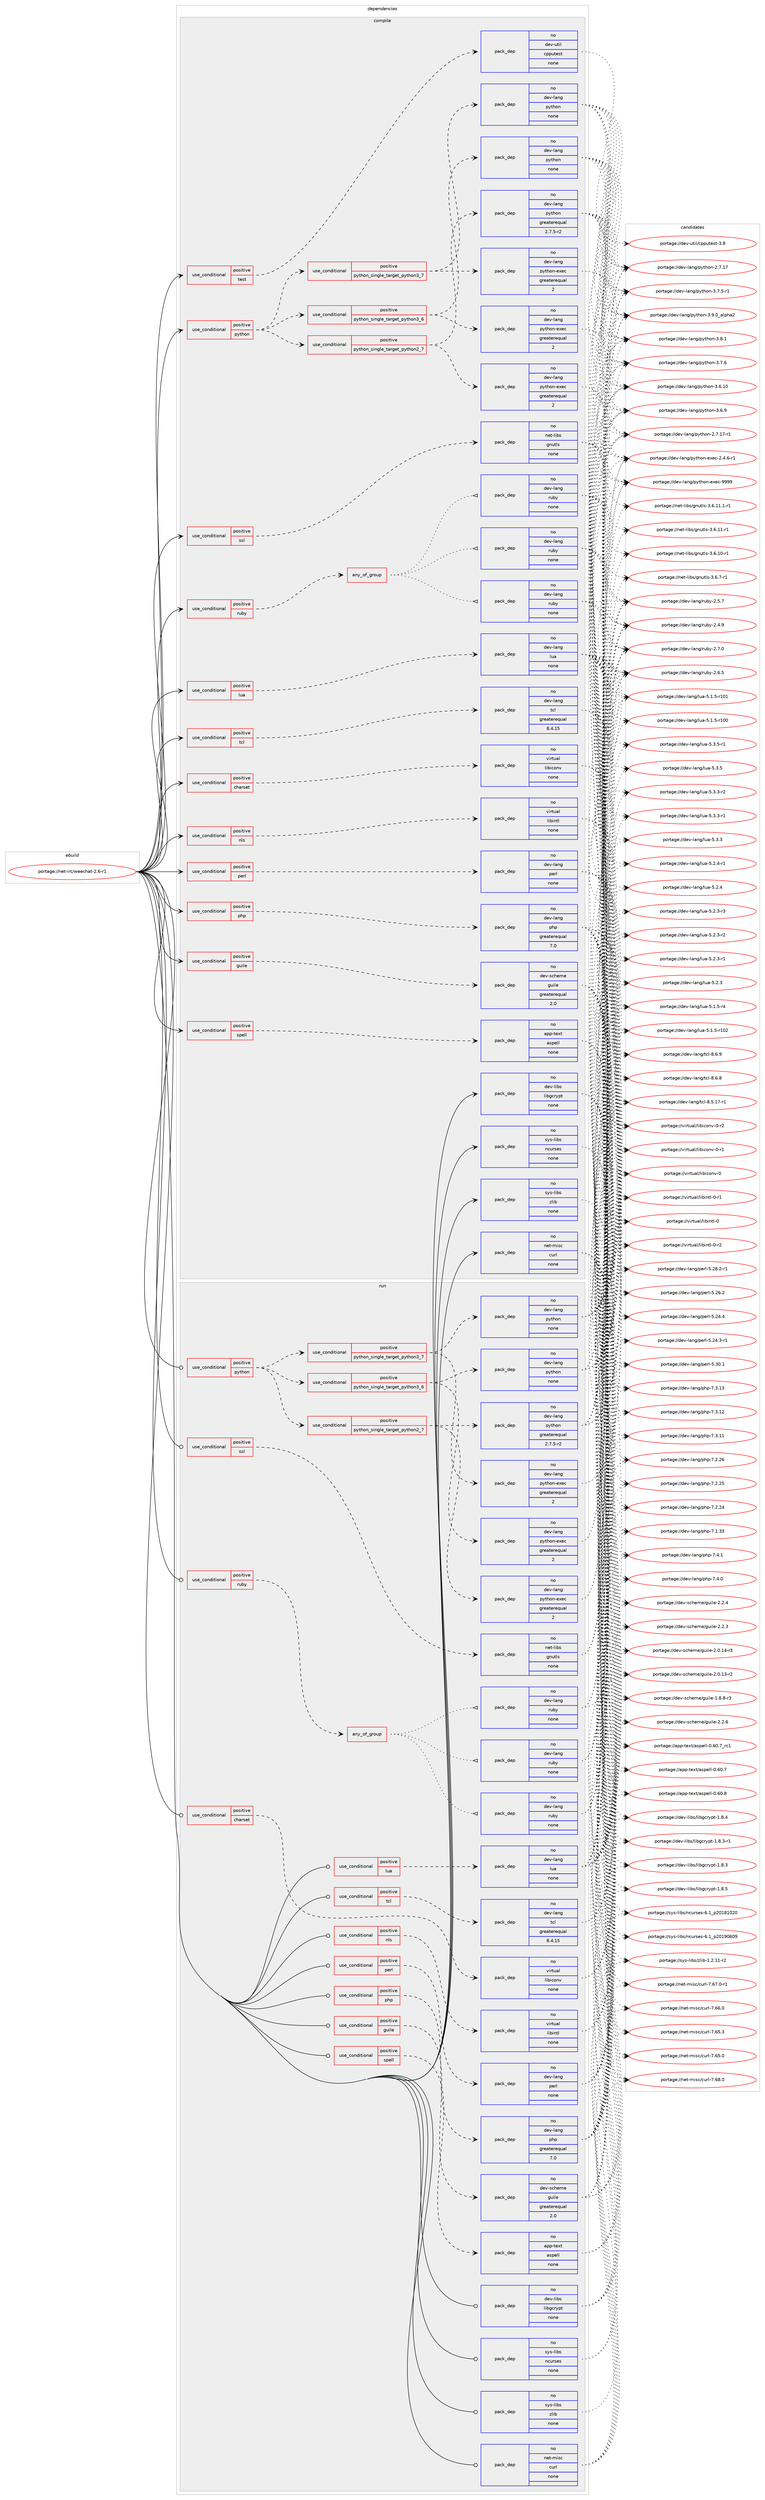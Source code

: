 digraph prolog {

# *************
# Graph options
# *************

newrank=true;
concentrate=true;
compound=true;
graph [rankdir=LR,fontname=Helvetica,fontsize=10,ranksep=1.5];#, ranksep=2.5, nodesep=0.2];
edge  [arrowhead=vee];
node  [fontname=Helvetica,fontsize=10];

# **********
# The ebuild
# **********

subgraph cluster_leftcol {
color=gray;
rank=same;
label=<<i>ebuild</i>>;
id [label="portage://net-irc/weechat-2.6-r1", color=red, width=4, href="../net-irc/weechat-2.6-r1.svg"];
}

# ****************
# The dependencies
# ****************

subgraph cluster_midcol {
color=gray;
label=<<i>dependencies</i>>;
subgraph cluster_compile {
fillcolor="#eeeeee";
style=filled;
label=<<i>compile</i>>;
subgraph cond31143 {
dependency150124 [label=<<TABLE BORDER="0" CELLBORDER="1" CELLSPACING="0" CELLPADDING="4"><TR><TD ROWSPAN="3" CELLPADDING="10">use_conditional</TD></TR><TR><TD>positive</TD></TR><TR><TD>charset</TD></TR></TABLE>>, shape=none, color=red];
subgraph pack116542 {
dependency150125 [label=<<TABLE BORDER="0" CELLBORDER="1" CELLSPACING="0" CELLPADDING="4" WIDTH="220"><TR><TD ROWSPAN="6" CELLPADDING="30">pack_dep</TD></TR><TR><TD WIDTH="110">no</TD></TR><TR><TD>virtual</TD></TR><TR><TD>libiconv</TD></TR><TR><TD>none</TD></TR><TR><TD></TD></TR></TABLE>>, shape=none, color=blue];
}
dependency150124:e -> dependency150125:w [weight=20,style="dashed",arrowhead="vee"];
}
id:e -> dependency150124:w [weight=20,style="solid",arrowhead="vee"];
subgraph cond31144 {
dependency150126 [label=<<TABLE BORDER="0" CELLBORDER="1" CELLSPACING="0" CELLPADDING="4"><TR><TD ROWSPAN="3" CELLPADDING="10">use_conditional</TD></TR><TR><TD>positive</TD></TR><TR><TD>guile</TD></TR></TABLE>>, shape=none, color=red];
subgraph pack116543 {
dependency150127 [label=<<TABLE BORDER="0" CELLBORDER="1" CELLSPACING="0" CELLPADDING="4" WIDTH="220"><TR><TD ROWSPAN="6" CELLPADDING="30">pack_dep</TD></TR><TR><TD WIDTH="110">no</TD></TR><TR><TD>dev-scheme</TD></TR><TR><TD>guile</TD></TR><TR><TD>greaterequal</TD></TR><TR><TD>2.0</TD></TR></TABLE>>, shape=none, color=blue];
}
dependency150126:e -> dependency150127:w [weight=20,style="dashed",arrowhead="vee"];
}
id:e -> dependency150126:w [weight=20,style="solid",arrowhead="vee"];
subgraph cond31145 {
dependency150128 [label=<<TABLE BORDER="0" CELLBORDER="1" CELLSPACING="0" CELLPADDING="4"><TR><TD ROWSPAN="3" CELLPADDING="10">use_conditional</TD></TR><TR><TD>positive</TD></TR><TR><TD>lua</TD></TR></TABLE>>, shape=none, color=red];
subgraph pack116544 {
dependency150129 [label=<<TABLE BORDER="0" CELLBORDER="1" CELLSPACING="0" CELLPADDING="4" WIDTH="220"><TR><TD ROWSPAN="6" CELLPADDING="30">pack_dep</TD></TR><TR><TD WIDTH="110">no</TD></TR><TR><TD>dev-lang</TD></TR><TR><TD>lua</TD></TR><TR><TD>none</TD></TR><TR><TD></TD></TR></TABLE>>, shape=none, color=blue];
}
dependency150128:e -> dependency150129:w [weight=20,style="dashed",arrowhead="vee"];
}
id:e -> dependency150128:w [weight=20,style="solid",arrowhead="vee"];
subgraph cond31146 {
dependency150130 [label=<<TABLE BORDER="0" CELLBORDER="1" CELLSPACING="0" CELLPADDING="4"><TR><TD ROWSPAN="3" CELLPADDING="10">use_conditional</TD></TR><TR><TD>positive</TD></TR><TR><TD>nls</TD></TR></TABLE>>, shape=none, color=red];
subgraph pack116545 {
dependency150131 [label=<<TABLE BORDER="0" CELLBORDER="1" CELLSPACING="0" CELLPADDING="4" WIDTH="220"><TR><TD ROWSPAN="6" CELLPADDING="30">pack_dep</TD></TR><TR><TD WIDTH="110">no</TD></TR><TR><TD>virtual</TD></TR><TR><TD>libintl</TD></TR><TR><TD>none</TD></TR><TR><TD></TD></TR></TABLE>>, shape=none, color=blue];
}
dependency150130:e -> dependency150131:w [weight=20,style="dashed",arrowhead="vee"];
}
id:e -> dependency150130:w [weight=20,style="solid",arrowhead="vee"];
subgraph cond31147 {
dependency150132 [label=<<TABLE BORDER="0" CELLBORDER="1" CELLSPACING="0" CELLPADDING="4"><TR><TD ROWSPAN="3" CELLPADDING="10">use_conditional</TD></TR><TR><TD>positive</TD></TR><TR><TD>perl</TD></TR></TABLE>>, shape=none, color=red];
subgraph pack116546 {
dependency150133 [label=<<TABLE BORDER="0" CELLBORDER="1" CELLSPACING="0" CELLPADDING="4" WIDTH="220"><TR><TD ROWSPAN="6" CELLPADDING="30">pack_dep</TD></TR><TR><TD WIDTH="110">no</TD></TR><TR><TD>dev-lang</TD></TR><TR><TD>perl</TD></TR><TR><TD>none</TD></TR><TR><TD></TD></TR></TABLE>>, shape=none, color=blue];
}
dependency150132:e -> dependency150133:w [weight=20,style="dashed",arrowhead="vee"];
}
id:e -> dependency150132:w [weight=20,style="solid",arrowhead="vee"];
subgraph cond31148 {
dependency150134 [label=<<TABLE BORDER="0" CELLBORDER="1" CELLSPACING="0" CELLPADDING="4"><TR><TD ROWSPAN="3" CELLPADDING="10">use_conditional</TD></TR><TR><TD>positive</TD></TR><TR><TD>php</TD></TR></TABLE>>, shape=none, color=red];
subgraph pack116547 {
dependency150135 [label=<<TABLE BORDER="0" CELLBORDER="1" CELLSPACING="0" CELLPADDING="4" WIDTH="220"><TR><TD ROWSPAN="6" CELLPADDING="30">pack_dep</TD></TR><TR><TD WIDTH="110">no</TD></TR><TR><TD>dev-lang</TD></TR><TR><TD>php</TD></TR><TR><TD>greaterequal</TD></TR><TR><TD>7.0</TD></TR></TABLE>>, shape=none, color=blue];
}
dependency150134:e -> dependency150135:w [weight=20,style="dashed",arrowhead="vee"];
}
id:e -> dependency150134:w [weight=20,style="solid",arrowhead="vee"];
subgraph cond31149 {
dependency150136 [label=<<TABLE BORDER="0" CELLBORDER="1" CELLSPACING="0" CELLPADDING="4"><TR><TD ROWSPAN="3" CELLPADDING="10">use_conditional</TD></TR><TR><TD>positive</TD></TR><TR><TD>python</TD></TR></TABLE>>, shape=none, color=red];
subgraph cond31150 {
dependency150137 [label=<<TABLE BORDER="0" CELLBORDER="1" CELLSPACING="0" CELLPADDING="4"><TR><TD ROWSPAN="3" CELLPADDING="10">use_conditional</TD></TR><TR><TD>positive</TD></TR><TR><TD>python_single_target_python2_7</TD></TR></TABLE>>, shape=none, color=red];
subgraph pack116548 {
dependency150138 [label=<<TABLE BORDER="0" CELLBORDER="1" CELLSPACING="0" CELLPADDING="4" WIDTH="220"><TR><TD ROWSPAN="6" CELLPADDING="30">pack_dep</TD></TR><TR><TD WIDTH="110">no</TD></TR><TR><TD>dev-lang</TD></TR><TR><TD>python</TD></TR><TR><TD>greaterequal</TD></TR><TR><TD>2.7.5-r2</TD></TR></TABLE>>, shape=none, color=blue];
}
dependency150137:e -> dependency150138:w [weight=20,style="dashed",arrowhead="vee"];
subgraph pack116549 {
dependency150139 [label=<<TABLE BORDER="0" CELLBORDER="1" CELLSPACING="0" CELLPADDING="4" WIDTH="220"><TR><TD ROWSPAN="6" CELLPADDING="30">pack_dep</TD></TR><TR><TD WIDTH="110">no</TD></TR><TR><TD>dev-lang</TD></TR><TR><TD>python-exec</TD></TR><TR><TD>greaterequal</TD></TR><TR><TD>2</TD></TR></TABLE>>, shape=none, color=blue];
}
dependency150137:e -> dependency150139:w [weight=20,style="dashed",arrowhead="vee"];
}
dependency150136:e -> dependency150137:w [weight=20,style="dashed",arrowhead="vee"];
subgraph cond31151 {
dependency150140 [label=<<TABLE BORDER="0" CELLBORDER="1" CELLSPACING="0" CELLPADDING="4"><TR><TD ROWSPAN="3" CELLPADDING="10">use_conditional</TD></TR><TR><TD>positive</TD></TR><TR><TD>python_single_target_python3_6</TD></TR></TABLE>>, shape=none, color=red];
subgraph pack116550 {
dependency150141 [label=<<TABLE BORDER="0" CELLBORDER="1" CELLSPACING="0" CELLPADDING="4" WIDTH="220"><TR><TD ROWSPAN="6" CELLPADDING="30">pack_dep</TD></TR><TR><TD WIDTH="110">no</TD></TR><TR><TD>dev-lang</TD></TR><TR><TD>python</TD></TR><TR><TD>none</TD></TR><TR><TD></TD></TR></TABLE>>, shape=none, color=blue];
}
dependency150140:e -> dependency150141:w [weight=20,style="dashed",arrowhead="vee"];
subgraph pack116551 {
dependency150142 [label=<<TABLE BORDER="0" CELLBORDER="1" CELLSPACING="0" CELLPADDING="4" WIDTH="220"><TR><TD ROWSPAN="6" CELLPADDING="30">pack_dep</TD></TR><TR><TD WIDTH="110">no</TD></TR><TR><TD>dev-lang</TD></TR><TR><TD>python-exec</TD></TR><TR><TD>greaterequal</TD></TR><TR><TD>2</TD></TR></TABLE>>, shape=none, color=blue];
}
dependency150140:e -> dependency150142:w [weight=20,style="dashed",arrowhead="vee"];
}
dependency150136:e -> dependency150140:w [weight=20,style="dashed",arrowhead="vee"];
subgraph cond31152 {
dependency150143 [label=<<TABLE BORDER="0" CELLBORDER="1" CELLSPACING="0" CELLPADDING="4"><TR><TD ROWSPAN="3" CELLPADDING="10">use_conditional</TD></TR><TR><TD>positive</TD></TR><TR><TD>python_single_target_python3_7</TD></TR></TABLE>>, shape=none, color=red];
subgraph pack116552 {
dependency150144 [label=<<TABLE BORDER="0" CELLBORDER="1" CELLSPACING="0" CELLPADDING="4" WIDTH="220"><TR><TD ROWSPAN="6" CELLPADDING="30">pack_dep</TD></TR><TR><TD WIDTH="110">no</TD></TR><TR><TD>dev-lang</TD></TR><TR><TD>python</TD></TR><TR><TD>none</TD></TR><TR><TD></TD></TR></TABLE>>, shape=none, color=blue];
}
dependency150143:e -> dependency150144:w [weight=20,style="dashed",arrowhead="vee"];
subgraph pack116553 {
dependency150145 [label=<<TABLE BORDER="0" CELLBORDER="1" CELLSPACING="0" CELLPADDING="4" WIDTH="220"><TR><TD ROWSPAN="6" CELLPADDING="30">pack_dep</TD></TR><TR><TD WIDTH="110">no</TD></TR><TR><TD>dev-lang</TD></TR><TR><TD>python-exec</TD></TR><TR><TD>greaterequal</TD></TR><TR><TD>2</TD></TR></TABLE>>, shape=none, color=blue];
}
dependency150143:e -> dependency150145:w [weight=20,style="dashed",arrowhead="vee"];
}
dependency150136:e -> dependency150143:w [weight=20,style="dashed",arrowhead="vee"];
}
id:e -> dependency150136:w [weight=20,style="solid",arrowhead="vee"];
subgraph cond31153 {
dependency150146 [label=<<TABLE BORDER="0" CELLBORDER="1" CELLSPACING="0" CELLPADDING="4"><TR><TD ROWSPAN="3" CELLPADDING="10">use_conditional</TD></TR><TR><TD>positive</TD></TR><TR><TD>ruby</TD></TR></TABLE>>, shape=none, color=red];
subgraph any2304 {
dependency150147 [label=<<TABLE BORDER="0" CELLBORDER="1" CELLSPACING="0" CELLPADDING="4"><TR><TD CELLPADDING="10">any_of_group</TD></TR></TABLE>>, shape=none, color=red];subgraph pack116554 {
dependency150148 [label=<<TABLE BORDER="0" CELLBORDER="1" CELLSPACING="0" CELLPADDING="4" WIDTH="220"><TR><TD ROWSPAN="6" CELLPADDING="30">pack_dep</TD></TR><TR><TD WIDTH="110">no</TD></TR><TR><TD>dev-lang</TD></TR><TR><TD>ruby</TD></TR><TR><TD>none</TD></TR><TR><TD></TD></TR></TABLE>>, shape=none, color=blue];
}
dependency150147:e -> dependency150148:w [weight=20,style="dotted",arrowhead="oinv"];
subgraph pack116555 {
dependency150149 [label=<<TABLE BORDER="0" CELLBORDER="1" CELLSPACING="0" CELLPADDING="4" WIDTH="220"><TR><TD ROWSPAN="6" CELLPADDING="30">pack_dep</TD></TR><TR><TD WIDTH="110">no</TD></TR><TR><TD>dev-lang</TD></TR><TR><TD>ruby</TD></TR><TR><TD>none</TD></TR><TR><TD></TD></TR></TABLE>>, shape=none, color=blue];
}
dependency150147:e -> dependency150149:w [weight=20,style="dotted",arrowhead="oinv"];
subgraph pack116556 {
dependency150150 [label=<<TABLE BORDER="0" CELLBORDER="1" CELLSPACING="0" CELLPADDING="4" WIDTH="220"><TR><TD ROWSPAN="6" CELLPADDING="30">pack_dep</TD></TR><TR><TD WIDTH="110">no</TD></TR><TR><TD>dev-lang</TD></TR><TR><TD>ruby</TD></TR><TR><TD>none</TD></TR><TR><TD></TD></TR></TABLE>>, shape=none, color=blue];
}
dependency150147:e -> dependency150150:w [weight=20,style="dotted",arrowhead="oinv"];
}
dependency150146:e -> dependency150147:w [weight=20,style="dashed",arrowhead="vee"];
}
id:e -> dependency150146:w [weight=20,style="solid",arrowhead="vee"];
subgraph cond31154 {
dependency150151 [label=<<TABLE BORDER="0" CELLBORDER="1" CELLSPACING="0" CELLPADDING="4"><TR><TD ROWSPAN="3" CELLPADDING="10">use_conditional</TD></TR><TR><TD>positive</TD></TR><TR><TD>spell</TD></TR></TABLE>>, shape=none, color=red];
subgraph pack116557 {
dependency150152 [label=<<TABLE BORDER="0" CELLBORDER="1" CELLSPACING="0" CELLPADDING="4" WIDTH="220"><TR><TD ROWSPAN="6" CELLPADDING="30">pack_dep</TD></TR><TR><TD WIDTH="110">no</TD></TR><TR><TD>app-text</TD></TR><TR><TD>aspell</TD></TR><TR><TD>none</TD></TR><TR><TD></TD></TR></TABLE>>, shape=none, color=blue];
}
dependency150151:e -> dependency150152:w [weight=20,style="dashed",arrowhead="vee"];
}
id:e -> dependency150151:w [weight=20,style="solid",arrowhead="vee"];
subgraph cond31155 {
dependency150153 [label=<<TABLE BORDER="0" CELLBORDER="1" CELLSPACING="0" CELLPADDING="4"><TR><TD ROWSPAN="3" CELLPADDING="10">use_conditional</TD></TR><TR><TD>positive</TD></TR><TR><TD>ssl</TD></TR></TABLE>>, shape=none, color=red];
subgraph pack116558 {
dependency150154 [label=<<TABLE BORDER="0" CELLBORDER="1" CELLSPACING="0" CELLPADDING="4" WIDTH="220"><TR><TD ROWSPAN="6" CELLPADDING="30">pack_dep</TD></TR><TR><TD WIDTH="110">no</TD></TR><TR><TD>net-libs</TD></TR><TR><TD>gnutls</TD></TR><TR><TD>none</TD></TR><TR><TD></TD></TR></TABLE>>, shape=none, color=blue];
}
dependency150153:e -> dependency150154:w [weight=20,style="dashed",arrowhead="vee"];
}
id:e -> dependency150153:w [weight=20,style="solid",arrowhead="vee"];
subgraph cond31156 {
dependency150155 [label=<<TABLE BORDER="0" CELLBORDER="1" CELLSPACING="0" CELLPADDING="4"><TR><TD ROWSPAN="3" CELLPADDING="10">use_conditional</TD></TR><TR><TD>positive</TD></TR><TR><TD>tcl</TD></TR></TABLE>>, shape=none, color=red];
subgraph pack116559 {
dependency150156 [label=<<TABLE BORDER="0" CELLBORDER="1" CELLSPACING="0" CELLPADDING="4" WIDTH="220"><TR><TD ROWSPAN="6" CELLPADDING="30">pack_dep</TD></TR><TR><TD WIDTH="110">no</TD></TR><TR><TD>dev-lang</TD></TR><TR><TD>tcl</TD></TR><TR><TD>greaterequal</TD></TR><TR><TD>8.4.15</TD></TR></TABLE>>, shape=none, color=blue];
}
dependency150155:e -> dependency150156:w [weight=20,style="dashed",arrowhead="vee"];
}
id:e -> dependency150155:w [weight=20,style="solid",arrowhead="vee"];
subgraph cond31157 {
dependency150157 [label=<<TABLE BORDER="0" CELLBORDER="1" CELLSPACING="0" CELLPADDING="4"><TR><TD ROWSPAN="3" CELLPADDING="10">use_conditional</TD></TR><TR><TD>positive</TD></TR><TR><TD>test</TD></TR></TABLE>>, shape=none, color=red];
subgraph pack116560 {
dependency150158 [label=<<TABLE BORDER="0" CELLBORDER="1" CELLSPACING="0" CELLPADDING="4" WIDTH="220"><TR><TD ROWSPAN="6" CELLPADDING="30">pack_dep</TD></TR><TR><TD WIDTH="110">no</TD></TR><TR><TD>dev-util</TD></TR><TR><TD>cpputest</TD></TR><TR><TD>none</TD></TR><TR><TD></TD></TR></TABLE>>, shape=none, color=blue];
}
dependency150157:e -> dependency150158:w [weight=20,style="dashed",arrowhead="vee"];
}
id:e -> dependency150157:w [weight=20,style="solid",arrowhead="vee"];
subgraph pack116561 {
dependency150159 [label=<<TABLE BORDER="0" CELLBORDER="1" CELLSPACING="0" CELLPADDING="4" WIDTH="220"><TR><TD ROWSPAN="6" CELLPADDING="30">pack_dep</TD></TR><TR><TD WIDTH="110">no</TD></TR><TR><TD>dev-libs</TD></TR><TR><TD>libgcrypt</TD></TR><TR><TD>none</TD></TR><TR><TD></TD></TR></TABLE>>, shape=none, color=blue];
}
id:e -> dependency150159:w [weight=20,style="solid",arrowhead="vee"];
subgraph pack116562 {
dependency150160 [label=<<TABLE BORDER="0" CELLBORDER="1" CELLSPACING="0" CELLPADDING="4" WIDTH="220"><TR><TD ROWSPAN="6" CELLPADDING="30">pack_dep</TD></TR><TR><TD WIDTH="110">no</TD></TR><TR><TD>net-misc</TD></TR><TR><TD>curl</TD></TR><TR><TD>none</TD></TR><TR><TD></TD></TR></TABLE>>, shape=none, color=blue];
}
id:e -> dependency150160:w [weight=20,style="solid",arrowhead="vee"];
subgraph pack116563 {
dependency150161 [label=<<TABLE BORDER="0" CELLBORDER="1" CELLSPACING="0" CELLPADDING="4" WIDTH="220"><TR><TD ROWSPAN="6" CELLPADDING="30">pack_dep</TD></TR><TR><TD WIDTH="110">no</TD></TR><TR><TD>sys-libs</TD></TR><TR><TD>ncurses</TD></TR><TR><TD>none</TD></TR><TR><TD></TD></TR></TABLE>>, shape=none, color=blue];
}
id:e -> dependency150161:w [weight=20,style="solid",arrowhead="vee"];
subgraph pack116564 {
dependency150162 [label=<<TABLE BORDER="0" CELLBORDER="1" CELLSPACING="0" CELLPADDING="4" WIDTH="220"><TR><TD ROWSPAN="6" CELLPADDING="30">pack_dep</TD></TR><TR><TD WIDTH="110">no</TD></TR><TR><TD>sys-libs</TD></TR><TR><TD>zlib</TD></TR><TR><TD>none</TD></TR><TR><TD></TD></TR></TABLE>>, shape=none, color=blue];
}
id:e -> dependency150162:w [weight=20,style="solid",arrowhead="vee"];
}
subgraph cluster_compileandrun {
fillcolor="#eeeeee";
style=filled;
label=<<i>compile and run</i>>;
}
subgraph cluster_run {
fillcolor="#eeeeee";
style=filled;
label=<<i>run</i>>;
subgraph cond31158 {
dependency150163 [label=<<TABLE BORDER="0" CELLBORDER="1" CELLSPACING="0" CELLPADDING="4"><TR><TD ROWSPAN="3" CELLPADDING="10">use_conditional</TD></TR><TR><TD>positive</TD></TR><TR><TD>charset</TD></TR></TABLE>>, shape=none, color=red];
subgraph pack116565 {
dependency150164 [label=<<TABLE BORDER="0" CELLBORDER="1" CELLSPACING="0" CELLPADDING="4" WIDTH="220"><TR><TD ROWSPAN="6" CELLPADDING="30">pack_dep</TD></TR><TR><TD WIDTH="110">no</TD></TR><TR><TD>virtual</TD></TR><TR><TD>libiconv</TD></TR><TR><TD>none</TD></TR><TR><TD></TD></TR></TABLE>>, shape=none, color=blue];
}
dependency150163:e -> dependency150164:w [weight=20,style="dashed",arrowhead="vee"];
}
id:e -> dependency150163:w [weight=20,style="solid",arrowhead="odot"];
subgraph cond31159 {
dependency150165 [label=<<TABLE BORDER="0" CELLBORDER="1" CELLSPACING="0" CELLPADDING="4"><TR><TD ROWSPAN="3" CELLPADDING="10">use_conditional</TD></TR><TR><TD>positive</TD></TR><TR><TD>guile</TD></TR></TABLE>>, shape=none, color=red];
subgraph pack116566 {
dependency150166 [label=<<TABLE BORDER="0" CELLBORDER="1" CELLSPACING="0" CELLPADDING="4" WIDTH="220"><TR><TD ROWSPAN="6" CELLPADDING="30">pack_dep</TD></TR><TR><TD WIDTH="110">no</TD></TR><TR><TD>dev-scheme</TD></TR><TR><TD>guile</TD></TR><TR><TD>greaterequal</TD></TR><TR><TD>2.0</TD></TR></TABLE>>, shape=none, color=blue];
}
dependency150165:e -> dependency150166:w [weight=20,style="dashed",arrowhead="vee"];
}
id:e -> dependency150165:w [weight=20,style="solid",arrowhead="odot"];
subgraph cond31160 {
dependency150167 [label=<<TABLE BORDER="0" CELLBORDER="1" CELLSPACING="0" CELLPADDING="4"><TR><TD ROWSPAN="3" CELLPADDING="10">use_conditional</TD></TR><TR><TD>positive</TD></TR><TR><TD>lua</TD></TR></TABLE>>, shape=none, color=red];
subgraph pack116567 {
dependency150168 [label=<<TABLE BORDER="0" CELLBORDER="1" CELLSPACING="0" CELLPADDING="4" WIDTH="220"><TR><TD ROWSPAN="6" CELLPADDING="30">pack_dep</TD></TR><TR><TD WIDTH="110">no</TD></TR><TR><TD>dev-lang</TD></TR><TR><TD>lua</TD></TR><TR><TD>none</TD></TR><TR><TD></TD></TR></TABLE>>, shape=none, color=blue];
}
dependency150167:e -> dependency150168:w [weight=20,style="dashed",arrowhead="vee"];
}
id:e -> dependency150167:w [weight=20,style="solid",arrowhead="odot"];
subgraph cond31161 {
dependency150169 [label=<<TABLE BORDER="0" CELLBORDER="1" CELLSPACING="0" CELLPADDING="4"><TR><TD ROWSPAN="3" CELLPADDING="10">use_conditional</TD></TR><TR><TD>positive</TD></TR><TR><TD>nls</TD></TR></TABLE>>, shape=none, color=red];
subgraph pack116568 {
dependency150170 [label=<<TABLE BORDER="0" CELLBORDER="1" CELLSPACING="0" CELLPADDING="4" WIDTH="220"><TR><TD ROWSPAN="6" CELLPADDING="30">pack_dep</TD></TR><TR><TD WIDTH="110">no</TD></TR><TR><TD>virtual</TD></TR><TR><TD>libintl</TD></TR><TR><TD>none</TD></TR><TR><TD></TD></TR></TABLE>>, shape=none, color=blue];
}
dependency150169:e -> dependency150170:w [weight=20,style="dashed",arrowhead="vee"];
}
id:e -> dependency150169:w [weight=20,style="solid",arrowhead="odot"];
subgraph cond31162 {
dependency150171 [label=<<TABLE BORDER="0" CELLBORDER="1" CELLSPACING="0" CELLPADDING="4"><TR><TD ROWSPAN="3" CELLPADDING="10">use_conditional</TD></TR><TR><TD>positive</TD></TR><TR><TD>perl</TD></TR></TABLE>>, shape=none, color=red];
subgraph pack116569 {
dependency150172 [label=<<TABLE BORDER="0" CELLBORDER="1" CELLSPACING="0" CELLPADDING="4" WIDTH="220"><TR><TD ROWSPAN="6" CELLPADDING="30">pack_dep</TD></TR><TR><TD WIDTH="110">no</TD></TR><TR><TD>dev-lang</TD></TR><TR><TD>perl</TD></TR><TR><TD>none</TD></TR><TR><TD></TD></TR></TABLE>>, shape=none, color=blue];
}
dependency150171:e -> dependency150172:w [weight=20,style="dashed",arrowhead="vee"];
}
id:e -> dependency150171:w [weight=20,style="solid",arrowhead="odot"];
subgraph cond31163 {
dependency150173 [label=<<TABLE BORDER="0" CELLBORDER="1" CELLSPACING="0" CELLPADDING="4"><TR><TD ROWSPAN="3" CELLPADDING="10">use_conditional</TD></TR><TR><TD>positive</TD></TR><TR><TD>php</TD></TR></TABLE>>, shape=none, color=red];
subgraph pack116570 {
dependency150174 [label=<<TABLE BORDER="0" CELLBORDER="1" CELLSPACING="0" CELLPADDING="4" WIDTH="220"><TR><TD ROWSPAN="6" CELLPADDING="30">pack_dep</TD></TR><TR><TD WIDTH="110">no</TD></TR><TR><TD>dev-lang</TD></TR><TR><TD>php</TD></TR><TR><TD>greaterequal</TD></TR><TR><TD>7.0</TD></TR></TABLE>>, shape=none, color=blue];
}
dependency150173:e -> dependency150174:w [weight=20,style="dashed",arrowhead="vee"];
}
id:e -> dependency150173:w [weight=20,style="solid",arrowhead="odot"];
subgraph cond31164 {
dependency150175 [label=<<TABLE BORDER="0" CELLBORDER="1" CELLSPACING="0" CELLPADDING="4"><TR><TD ROWSPAN="3" CELLPADDING="10">use_conditional</TD></TR><TR><TD>positive</TD></TR><TR><TD>python</TD></TR></TABLE>>, shape=none, color=red];
subgraph cond31165 {
dependency150176 [label=<<TABLE BORDER="0" CELLBORDER="1" CELLSPACING="0" CELLPADDING="4"><TR><TD ROWSPAN="3" CELLPADDING="10">use_conditional</TD></TR><TR><TD>positive</TD></TR><TR><TD>python_single_target_python2_7</TD></TR></TABLE>>, shape=none, color=red];
subgraph pack116571 {
dependency150177 [label=<<TABLE BORDER="0" CELLBORDER="1" CELLSPACING="0" CELLPADDING="4" WIDTH="220"><TR><TD ROWSPAN="6" CELLPADDING="30">pack_dep</TD></TR><TR><TD WIDTH="110">no</TD></TR><TR><TD>dev-lang</TD></TR><TR><TD>python</TD></TR><TR><TD>greaterequal</TD></TR><TR><TD>2.7.5-r2</TD></TR></TABLE>>, shape=none, color=blue];
}
dependency150176:e -> dependency150177:w [weight=20,style="dashed",arrowhead="vee"];
subgraph pack116572 {
dependency150178 [label=<<TABLE BORDER="0" CELLBORDER="1" CELLSPACING="0" CELLPADDING="4" WIDTH="220"><TR><TD ROWSPAN="6" CELLPADDING="30">pack_dep</TD></TR><TR><TD WIDTH="110">no</TD></TR><TR><TD>dev-lang</TD></TR><TR><TD>python-exec</TD></TR><TR><TD>greaterequal</TD></TR><TR><TD>2</TD></TR></TABLE>>, shape=none, color=blue];
}
dependency150176:e -> dependency150178:w [weight=20,style="dashed",arrowhead="vee"];
}
dependency150175:e -> dependency150176:w [weight=20,style="dashed",arrowhead="vee"];
subgraph cond31166 {
dependency150179 [label=<<TABLE BORDER="0" CELLBORDER="1" CELLSPACING="0" CELLPADDING="4"><TR><TD ROWSPAN="3" CELLPADDING="10">use_conditional</TD></TR><TR><TD>positive</TD></TR><TR><TD>python_single_target_python3_6</TD></TR></TABLE>>, shape=none, color=red];
subgraph pack116573 {
dependency150180 [label=<<TABLE BORDER="0" CELLBORDER="1" CELLSPACING="0" CELLPADDING="4" WIDTH="220"><TR><TD ROWSPAN="6" CELLPADDING="30">pack_dep</TD></TR><TR><TD WIDTH="110">no</TD></TR><TR><TD>dev-lang</TD></TR><TR><TD>python</TD></TR><TR><TD>none</TD></TR><TR><TD></TD></TR></TABLE>>, shape=none, color=blue];
}
dependency150179:e -> dependency150180:w [weight=20,style="dashed",arrowhead="vee"];
subgraph pack116574 {
dependency150181 [label=<<TABLE BORDER="0" CELLBORDER="1" CELLSPACING="0" CELLPADDING="4" WIDTH="220"><TR><TD ROWSPAN="6" CELLPADDING="30">pack_dep</TD></TR><TR><TD WIDTH="110">no</TD></TR><TR><TD>dev-lang</TD></TR><TR><TD>python-exec</TD></TR><TR><TD>greaterequal</TD></TR><TR><TD>2</TD></TR></TABLE>>, shape=none, color=blue];
}
dependency150179:e -> dependency150181:w [weight=20,style="dashed",arrowhead="vee"];
}
dependency150175:e -> dependency150179:w [weight=20,style="dashed",arrowhead="vee"];
subgraph cond31167 {
dependency150182 [label=<<TABLE BORDER="0" CELLBORDER="1" CELLSPACING="0" CELLPADDING="4"><TR><TD ROWSPAN="3" CELLPADDING="10">use_conditional</TD></TR><TR><TD>positive</TD></TR><TR><TD>python_single_target_python3_7</TD></TR></TABLE>>, shape=none, color=red];
subgraph pack116575 {
dependency150183 [label=<<TABLE BORDER="0" CELLBORDER="1" CELLSPACING="0" CELLPADDING="4" WIDTH="220"><TR><TD ROWSPAN="6" CELLPADDING="30">pack_dep</TD></TR><TR><TD WIDTH="110">no</TD></TR><TR><TD>dev-lang</TD></TR><TR><TD>python</TD></TR><TR><TD>none</TD></TR><TR><TD></TD></TR></TABLE>>, shape=none, color=blue];
}
dependency150182:e -> dependency150183:w [weight=20,style="dashed",arrowhead="vee"];
subgraph pack116576 {
dependency150184 [label=<<TABLE BORDER="0" CELLBORDER="1" CELLSPACING="0" CELLPADDING="4" WIDTH="220"><TR><TD ROWSPAN="6" CELLPADDING="30">pack_dep</TD></TR><TR><TD WIDTH="110">no</TD></TR><TR><TD>dev-lang</TD></TR><TR><TD>python-exec</TD></TR><TR><TD>greaterequal</TD></TR><TR><TD>2</TD></TR></TABLE>>, shape=none, color=blue];
}
dependency150182:e -> dependency150184:w [weight=20,style="dashed",arrowhead="vee"];
}
dependency150175:e -> dependency150182:w [weight=20,style="dashed",arrowhead="vee"];
}
id:e -> dependency150175:w [weight=20,style="solid",arrowhead="odot"];
subgraph cond31168 {
dependency150185 [label=<<TABLE BORDER="0" CELLBORDER="1" CELLSPACING="0" CELLPADDING="4"><TR><TD ROWSPAN="3" CELLPADDING="10">use_conditional</TD></TR><TR><TD>positive</TD></TR><TR><TD>ruby</TD></TR></TABLE>>, shape=none, color=red];
subgraph any2305 {
dependency150186 [label=<<TABLE BORDER="0" CELLBORDER="1" CELLSPACING="0" CELLPADDING="4"><TR><TD CELLPADDING="10">any_of_group</TD></TR></TABLE>>, shape=none, color=red];subgraph pack116577 {
dependency150187 [label=<<TABLE BORDER="0" CELLBORDER="1" CELLSPACING="0" CELLPADDING="4" WIDTH="220"><TR><TD ROWSPAN="6" CELLPADDING="30">pack_dep</TD></TR><TR><TD WIDTH="110">no</TD></TR><TR><TD>dev-lang</TD></TR><TR><TD>ruby</TD></TR><TR><TD>none</TD></TR><TR><TD></TD></TR></TABLE>>, shape=none, color=blue];
}
dependency150186:e -> dependency150187:w [weight=20,style="dotted",arrowhead="oinv"];
subgraph pack116578 {
dependency150188 [label=<<TABLE BORDER="0" CELLBORDER="1" CELLSPACING="0" CELLPADDING="4" WIDTH="220"><TR><TD ROWSPAN="6" CELLPADDING="30">pack_dep</TD></TR><TR><TD WIDTH="110">no</TD></TR><TR><TD>dev-lang</TD></TR><TR><TD>ruby</TD></TR><TR><TD>none</TD></TR><TR><TD></TD></TR></TABLE>>, shape=none, color=blue];
}
dependency150186:e -> dependency150188:w [weight=20,style="dotted",arrowhead="oinv"];
subgraph pack116579 {
dependency150189 [label=<<TABLE BORDER="0" CELLBORDER="1" CELLSPACING="0" CELLPADDING="4" WIDTH="220"><TR><TD ROWSPAN="6" CELLPADDING="30">pack_dep</TD></TR><TR><TD WIDTH="110">no</TD></TR><TR><TD>dev-lang</TD></TR><TR><TD>ruby</TD></TR><TR><TD>none</TD></TR><TR><TD></TD></TR></TABLE>>, shape=none, color=blue];
}
dependency150186:e -> dependency150189:w [weight=20,style="dotted",arrowhead="oinv"];
}
dependency150185:e -> dependency150186:w [weight=20,style="dashed",arrowhead="vee"];
}
id:e -> dependency150185:w [weight=20,style="solid",arrowhead="odot"];
subgraph cond31169 {
dependency150190 [label=<<TABLE BORDER="0" CELLBORDER="1" CELLSPACING="0" CELLPADDING="4"><TR><TD ROWSPAN="3" CELLPADDING="10">use_conditional</TD></TR><TR><TD>positive</TD></TR><TR><TD>spell</TD></TR></TABLE>>, shape=none, color=red];
subgraph pack116580 {
dependency150191 [label=<<TABLE BORDER="0" CELLBORDER="1" CELLSPACING="0" CELLPADDING="4" WIDTH="220"><TR><TD ROWSPAN="6" CELLPADDING="30">pack_dep</TD></TR><TR><TD WIDTH="110">no</TD></TR><TR><TD>app-text</TD></TR><TR><TD>aspell</TD></TR><TR><TD>none</TD></TR><TR><TD></TD></TR></TABLE>>, shape=none, color=blue];
}
dependency150190:e -> dependency150191:w [weight=20,style="dashed",arrowhead="vee"];
}
id:e -> dependency150190:w [weight=20,style="solid",arrowhead="odot"];
subgraph cond31170 {
dependency150192 [label=<<TABLE BORDER="0" CELLBORDER="1" CELLSPACING="0" CELLPADDING="4"><TR><TD ROWSPAN="3" CELLPADDING="10">use_conditional</TD></TR><TR><TD>positive</TD></TR><TR><TD>ssl</TD></TR></TABLE>>, shape=none, color=red];
subgraph pack116581 {
dependency150193 [label=<<TABLE BORDER="0" CELLBORDER="1" CELLSPACING="0" CELLPADDING="4" WIDTH="220"><TR><TD ROWSPAN="6" CELLPADDING="30">pack_dep</TD></TR><TR><TD WIDTH="110">no</TD></TR><TR><TD>net-libs</TD></TR><TR><TD>gnutls</TD></TR><TR><TD>none</TD></TR><TR><TD></TD></TR></TABLE>>, shape=none, color=blue];
}
dependency150192:e -> dependency150193:w [weight=20,style="dashed",arrowhead="vee"];
}
id:e -> dependency150192:w [weight=20,style="solid",arrowhead="odot"];
subgraph cond31171 {
dependency150194 [label=<<TABLE BORDER="0" CELLBORDER="1" CELLSPACING="0" CELLPADDING="4"><TR><TD ROWSPAN="3" CELLPADDING="10">use_conditional</TD></TR><TR><TD>positive</TD></TR><TR><TD>tcl</TD></TR></TABLE>>, shape=none, color=red];
subgraph pack116582 {
dependency150195 [label=<<TABLE BORDER="0" CELLBORDER="1" CELLSPACING="0" CELLPADDING="4" WIDTH="220"><TR><TD ROWSPAN="6" CELLPADDING="30">pack_dep</TD></TR><TR><TD WIDTH="110">no</TD></TR><TR><TD>dev-lang</TD></TR><TR><TD>tcl</TD></TR><TR><TD>greaterequal</TD></TR><TR><TD>8.4.15</TD></TR></TABLE>>, shape=none, color=blue];
}
dependency150194:e -> dependency150195:w [weight=20,style="dashed",arrowhead="vee"];
}
id:e -> dependency150194:w [weight=20,style="solid",arrowhead="odot"];
subgraph pack116583 {
dependency150196 [label=<<TABLE BORDER="0" CELLBORDER="1" CELLSPACING="0" CELLPADDING="4" WIDTH="220"><TR><TD ROWSPAN="6" CELLPADDING="30">pack_dep</TD></TR><TR><TD WIDTH="110">no</TD></TR><TR><TD>dev-libs</TD></TR><TR><TD>libgcrypt</TD></TR><TR><TD>none</TD></TR><TR><TD></TD></TR></TABLE>>, shape=none, color=blue];
}
id:e -> dependency150196:w [weight=20,style="solid",arrowhead="odot"];
subgraph pack116584 {
dependency150197 [label=<<TABLE BORDER="0" CELLBORDER="1" CELLSPACING="0" CELLPADDING="4" WIDTH="220"><TR><TD ROWSPAN="6" CELLPADDING="30">pack_dep</TD></TR><TR><TD WIDTH="110">no</TD></TR><TR><TD>net-misc</TD></TR><TR><TD>curl</TD></TR><TR><TD>none</TD></TR><TR><TD></TD></TR></TABLE>>, shape=none, color=blue];
}
id:e -> dependency150197:w [weight=20,style="solid",arrowhead="odot"];
subgraph pack116585 {
dependency150198 [label=<<TABLE BORDER="0" CELLBORDER="1" CELLSPACING="0" CELLPADDING="4" WIDTH="220"><TR><TD ROWSPAN="6" CELLPADDING="30">pack_dep</TD></TR><TR><TD WIDTH="110">no</TD></TR><TR><TD>sys-libs</TD></TR><TR><TD>ncurses</TD></TR><TR><TD>none</TD></TR><TR><TD></TD></TR></TABLE>>, shape=none, color=blue];
}
id:e -> dependency150198:w [weight=20,style="solid",arrowhead="odot"];
subgraph pack116586 {
dependency150199 [label=<<TABLE BORDER="0" CELLBORDER="1" CELLSPACING="0" CELLPADDING="4" WIDTH="220"><TR><TD ROWSPAN="6" CELLPADDING="30">pack_dep</TD></TR><TR><TD WIDTH="110">no</TD></TR><TR><TD>sys-libs</TD></TR><TR><TD>zlib</TD></TR><TR><TD>none</TD></TR><TR><TD></TD></TR></TABLE>>, shape=none, color=blue];
}
id:e -> dependency150199:w [weight=20,style="solid",arrowhead="odot"];
}
}

# **************
# The candidates
# **************

subgraph cluster_choices {
rank=same;
color=gray;
label=<<i>candidates</i>>;

subgraph choice116542 {
color=black;
nodesep=1;
choice1181051141161179710847108105981059911111011845484511450 [label="portage://virtual/libiconv-0-r2", color=red, width=4,href="../virtual/libiconv-0-r2.svg"];
choice1181051141161179710847108105981059911111011845484511449 [label="portage://virtual/libiconv-0-r1", color=red, width=4,href="../virtual/libiconv-0-r1.svg"];
choice118105114116117971084710810598105991111101184548 [label="portage://virtual/libiconv-0", color=red, width=4,href="../virtual/libiconv-0.svg"];
dependency150125:e -> choice1181051141161179710847108105981059911111011845484511450:w [style=dotted,weight="100"];
dependency150125:e -> choice1181051141161179710847108105981059911111011845484511449:w [style=dotted,weight="100"];
dependency150125:e -> choice118105114116117971084710810598105991111101184548:w [style=dotted,weight="100"];
}
subgraph choice116543 {
color=black;
nodesep=1;
choice100101118451159910410110910147103117105108101455046504654 [label="portage://dev-scheme/guile-2.2.6", color=red, width=4,href="../dev-scheme/guile-2.2.6.svg"];
choice100101118451159910410110910147103117105108101455046504652 [label="portage://dev-scheme/guile-2.2.4", color=red, width=4,href="../dev-scheme/guile-2.2.4.svg"];
choice100101118451159910410110910147103117105108101455046504651 [label="portage://dev-scheme/guile-2.2.3", color=red, width=4,href="../dev-scheme/guile-2.2.3.svg"];
choice100101118451159910410110910147103117105108101455046484649524511451 [label="portage://dev-scheme/guile-2.0.14-r3", color=red, width=4,href="../dev-scheme/guile-2.0.14-r3.svg"];
choice100101118451159910410110910147103117105108101455046484649514511450 [label="portage://dev-scheme/guile-2.0.13-r2", color=red, width=4,href="../dev-scheme/guile-2.0.13-r2.svg"];
choice1001011184511599104101109101471031171051081014549465646564511451 [label="portage://dev-scheme/guile-1.8.8-r3", color=red, width=4,href="../dev-scheme/guile-1.8.8-r3.svg"];
dependency150127:e -> choice100101118451159910410110910147103117105108101455046504654:w [style=dotted,weight="100"];
dependency150127:e -> choice100101118451159910410110910147103117105108101455046504652:w [style=dotted,weight="100"];
dependency150127:e -> choice100101118451159910410110910147103117105108101455046504651:w [style=dotted,weight="100"];
dependency150127:e -> choice100101118451159910410110910147103117105108101455046484649524511451:w [style=dotted,weight="100"];
dependency150127:e -> choice100101118451159910410110910147103117105108101455046484649514511450:w [style=dotted,weight="100"];
dependency150127:e -> choice1001011184511599104101109101471031171051081014549465646564511451:w [style=dotted,weight="100"];
}
subgraph choice116544 {
color=black;
nodesep=1;
choice100101118451089711010347108117974553465146534511449 [label="portage://dev-lang/lua-5.3.5-r1", color=red, width=4,href="../dev-lang/lua-5.3.5-r1.svg"];
choice10010111845108971101034710811797455346514653 [label="portage://dev-lang/lua-5.3.5", color=red, width=4,href="../dev-lang/lua-5.3.5.svg"];
choice100101118451089711010347108117974553465146514511450 [label="portage://dev-lang/lua-5.3.3-r2", color=red, width=4,href="../dev-lang/lua-5.3.3-r2.svg"];
choice100101118451089711010347108117974553465146514511449 [label="portage://dev-lang/lua-5.3.3-r1", color=red, width=4,href="../dev-lang/lua-5.3.3-r1.svg"];
choice10010111845108971101034710811797455346514651 [label="portage://dev-lang/lua-5.3.3", color=red, width=4,href="../dev-lang/lua-5.3.3.svg"];
choice100101118451089711010347108117974553465046524511449 [label="portage://dev-lang/lua-5.2.4-r1", color=red, width=4,href="../dev-lang/lua-5.2.4-r1.svg"];
choice10010111845108971101034710811797455346504652 [label="portage://dev-lang/lua-5.2.4", color=red, width=4,href="../dev-lang/lua-5.2.4.svg"];
choice100101118451089711010347108117974553465046514511451 [label="portage://dev-lang/lua-5.2.3-r3", color=red, width=4,href="../dev-lang/lua-5.2.3-r3.svg"];
choice100101118451089711010347108117974553465046514511450 [label="portage://dev-lang/lua-5.2.3-r2", color=red, width=4,href="../dev-lang/lua-5.2.3-r2.svg"];
choice100101118451089711010347108117974553465046514511449 [label="portage://dev-lang/lua-5.2.3-r1", color=red, width=4,href="../dev-lang/lua-5.2.3-r1.svg"];
choice10010111845108971101034710811797455346504651 [label="portage://dev-lang/lua-5.2.3", color=red, width=4,href="../dev-lang/lua-5.2.3.svg"];
choice100101118451089711010347108117974553464946534511452 [label="portage://dev-lang/lua-5.1.5-r4", color=red, width=4,href="../dev-lang/lua-5.1.5-r4.svg"];
choice1001011184510897110103471081179745534649465345114494850 [label="portage://dev-lang/lua-5.1.5-r102", color=red, width=4,href="../dev-lang/lua-5.1.5-r102.svg"];
choice1001011184510897110103471081179745534649465345114494849 [label="portage://dev-lang/lua-5.1.5-r101", color=red, width=4,href="../dev-lang/lua-5.1.5-r101.svg"];
choice1001011184510897110103471081179745534649465345114494848 [label="portage://dev-lang/lua-5.1.5-r100", color=red, width=4,href="../dev-lang/lua-5.1.5-r100.svg"];
dependency150129:e -> choice100101118451089711010347108117974553465146534511449:w [style=dotted,weight="100"];
dependency150129:e -> choice10010111845108971101034710811797455346514653:w [style=dotted,weight="100"];
dependency150129:e -> choice100101118451089711010347108117974553465146514511450:w [style=dotted,weight="100"];
dependency150129:e -> choice100101118451089711010347108117974553465146514511449:w [style=dotted,weight="100"];
dependency150129:e -> choice10010111845108971101034710811797455346514651:w [style=dotted,weight="100"];
dependency150129:e -> choice100101118451089711010347108117974553465046524511449:w [style=dotted,weight="100"];
dependency150129:e -> choice10010111845108971101034710811797455346504652:w [style=dotted,weight="100"];
dependency150129:e -> choice100101118451089711010347108117974553465046514511451:w [style=dotted,weight="100"];
dependency150129:e -> choice100101118451089711010347108117974553465046514511450:w [style=dotted,weight="100"];
dependency150129:e -> choice100101118451089711010347108117974553465046514511449:w [style=dotted,weight="100"];
dependency150129:e -> choice10010111845108971101034710811797455346504651:w [style=dotted,weight="100"];
dependency150129:e -> choice100101118451089711010347108117974553464946534511452:w [style=dotted,weight="100"];
dependency150129:e -> choice1001011184510897110103471081179745534649465345114494850:w [style=dotted,weight="100"];
dependency150129:e -> choice1001011184510897110103471081179745534649465345114494849:w [style=dotted,weight="100"];
dependency150129:e -> choice1001011184510897110103471081179745534649465345114494848:w [style=dotted,weight="100"];
}
subgraph choice116545 {
color=black;
nodesep=1;
choice11810511411611797108471081059810511011610845484511450 [label="portage://virtual/libintl-0-r2", color=red, width=4,href="../virtual/libintl-0-r2.svg"];
choice11810511411611797108471081059810511011610845484511449 [label="portage://virtual/libintl-0-r1", color=red, width=4,href="../virtual/libintl-0-r1.svg"];
choice1181051141161179710847108105981051101161084548 [label="portage://virtual/libintl-0", color=red, width=4,href="../virtual/libintl-0.svg"];
dependency150131:e -> choice11810511411611797108471081059810511011610845484511450:w [style=dotted,weight="100"];
dependency150131:e -> choice11810511411611797108471081059810511011610845484511449:w [style=dotted,weight="100"];
dependency150131:e -> choice1181051141161179710847108105981051101161084548:w [style=dotted,weight="100"];
}
subgraph choice116546 {
color=black;
nodesep=1;
choice10010111845108971101034711210111410845534651484649 [label="portage://dev-lang/perl-5.30.1", color=red, width=4,href="../dev-lang/perl-5.30.1.svg"];
choice100101118451089711010347112101114108455346505646504511449 [label="portage://dev-lang/perl-5.28.2-r1", color=red, width=4,href="../dev-lang/perl-5.28.2-r1.svg"];
choice10010111845108971101034711210111410845534650544650 [label="portage://dev-lang/perl-5.26.2", color=red, width=4,href="../dev-lang/perl-5.26.2.svg"];
choice10010111845108971101034711210111410845534650524652 [label="portage://dev-lang/perl-5.24.4", color=red, width=4,href="../dev-lang/perl-5.24.4.svg"];
choice100101118451089711010347112101114108455346505246514511449 [label="portage://dev-lang/perl-5.24.3-r1", color=red, width=4,href="../dev-lang/perl-5.24.3-r1.svg"];
dependency150133:e -> choice10010111845108971101034711210111410845534651484649:w [style=dotted,weight="100"];
dependency150133:e -> choice100101118451089711010347112101114108455346505646504511449:w [style=dotted,weight="100"];
dependency150133:e -> choice10010111845108971101034711210111410845534650544650:w [style=dotted,weight="100"];
dependency150133:e -> choice10010111845108971101034711210111410845534650524652:w [style=dotted,weight="100"];
dependency150133:e -> choice100101118451089711010347112101114108455346505246514511449:w [style=dotted,weight="100"];
}
subgraph choice116547 {
color=black;
nodesep=1;
choice100101118451089711010347112104112455546524649 [label="portage://dev-lang/php-7.4.1", color=red, width=4,href="../dev-lang/php-7.4.1.svg"];
choice100101118451089711010347112104112455546524648 [label="portage://dev-lang/php-7.4.0", color=red, width=4,href="../dev-lang/php-7.4.0.svg"];
choice10010111845108971101034711210411245554651464951 [label="portage://dev-lang/php-7.3.13", color=red, width=4,href="../dev-lang/php-7.3.13.svg"];
choice10010111845108971101034711210411245554651464950 [label="portage://dev-lang/php-7.3.12", color=red, width=4,href="../dev-lang/php-7.3.12.svg"];
choice10010111845108971101034711210411245554651464949 [label="portage://dev-lang/php-7.3.11", color=red, width=4,href="../dev-lang/php-7.3.11.svg"];
choice10010111845108971101034711210411245554650465054 [label="portage://dev-lang/php-7.2.26", color=red, width=4,href="../dev-lang/php-7.2.26.svg"];
choice10010111845108971101034711210411245554650465053 [label="portage://dev-lang/php-7.2.25", color=red, width=4,href="../dev-lang/php-7.2.25.svg"];
choice10010111845108971101034711210411245554650465052 [label="portage://dev-lang/php-7.2.24", color=red, width=4,href="../dev-lang/php-7.2.24.svg"];
choice10010111845108971101034711210411245554649465151 [label="portage://dev-lang/php-7.1.33", color=red, width=4,href="../dev-lang/php-7.1.33.svg"];
dependency150135:e -> choice100101118451089711010347112104112455546524649:w [style=dotted,weight="100"];
dependency150135:e -> choice100101118451089711010347112104112455546524648:w [style=dotted,weight="100"];
dependency150135:e -> choice10010111845108971101034711210411245554651464951:w [style=dotted,weight="100"];
dependency150135:e -> choice10010111845108971101034711210411245554651464950:w [style=dotted,weight="100"];
dependency150135:e -> choice10010111845108971101034711210411245554651464949:w [style=dotted,weight="100"];
dependency150135:e -> choice10010111845108971101034711210411245554650465054:w [style=dotted,weight="100"];
dependency150135:e -> choice10010111845108971101034711210411245554650465053:w [style=dotted,weight="100"];
dependency150135:e -> choice10010111845108971101034711210411245554650465052:w [style=dotted,weight="100"];
dependency150135:e -> choice10010111845108971101034711210411245554649465151:w [style=dotted,weight="100"];
}
subgraph choice116548 {
color=black;
nodesep=1;
choice10010111845108971101034711212111610411111045514657464895971081121049750 [label="portage://dev-lang/python-3.9.0_alpha2", color=red, width=4,href="../dev-lang/python-3.9.0_alpha2.svg"];
choice100101118451089711010347112121116104111110455146564649 [label="portage://dev-lang/python-3.8.1", color=red, width=4,href="../dev-lang/python-3.8.1.svg"];
choice100101118451089711010347112121116104111110455146554654 [label="portage://dev-lang/python-3.7.6", color=red, width=4,href="../dev-lang/python-3.7.6.svg"];
choice1001011184510897110103471121211161041111104551465546534511449 [label="portage://dev-lang/python-3.7.5-r1", color=red, width=4,href="../dev-lang/python-3.7.5-r1.svg"];
choice100101118451089711010347112121116104111110455146544657 [label="portage://dev-lang/python-3.6.9", color=red, width=4,href="../dev-lang/python-3.6.9.svg"];
choice10010111845108971101034711212111610411111045514654464948 [label="portage://dev-lang/python-3.6.10", color=red, width=4,href="../dev-lang/python-3.6.10.svg"];
choice100101118451089711010347112121116104111110455046554649554511449 [label="portage://dev-lang/python-2.7.17-r1", color=red, width=4,href="../dev-lang/python-2.7.17-r1.svg"];
choice10010111845108971101034711212111610411111045504655464955 [label="portage://dev-lang/python-2.7.17", color=red, width=4,href="../dev-lang/python-2.7.17.svg"];
dependency150138:e -> choice10010111845108971101034711212111610411111045514657464895971081121049750:w [style=dotted,weight="100"];
dependency150138:e -> choice100101118451089711010347112121116104111110455146564649:w [style=dotted,weight="100"];
dependency150138:e -> choice100101118451089711010347112121116104111110455146554654:w [style=dotted,weight="100"];
dependency150138:e -> choice1001011184510897110103471121211161041111104551465546534511449:w [style=dotted,weight="100"];
dependency150138:e -> choice100101118451089711010347112121116104111110455146544657:w [style=dotted,weight="100"];
dependency150138:e -> choice10010111845108971101034711212111610411111045514654464948:w [style=dotted,weight="100"];
dependency150138:e -> choice100101118451089711010347112121116104111110455046554649554511449:w [style=dotted,weight="100"];
dependency150138:e -> choice10010111845108971101034711212111610411111045504655464955:w [style=dotted,weight="100"];
}
subgraph choice116549 {
color=black;
nodesep=1;
choice10010111845108971101034711212111610411111045101120101994557575757 [label="portage://dev-lang/python-exec-9999", color=red, width=4,href="../dev-lang/python-exec-9999.svg"];
choice10010111845108971101034711212111610411111045101120101994550465246544511449 [label="portage://dev-lang/python-exec-2.4.6-r1", color=red, width=4,href="../dev-lang/python-exec-2.4.6-r1.svg"];
dependency150139:e -> choice10010111845108971101034711212111610411111045101120101994557575757:w [style=dotted,weight="100"];
dependency150139:e -> choice10010111845108971101034711212111610411111045101120101994550465246544511449:w [style=dotted,weight="100"];
}
subgraph choice116550 {
color=black;
nodesep=1;
choice10010111845108971101034711212111610411111045514657464895971081121049750 [label="portage://dev-lang/python-3.9.0_alpha2", color=red, width=4,href="../dev-lang/python-3.9.0_alpha2.svg"];
choice100101118451089711010347112121116104111110455146564649 [label="portage://dev-lang/python-3.8.1", color=red, width=4,href="../dev-lang/python-3.8.1.svg"];
choice100101118451089711010347112121116104111110455146554654 [label="portage://dev-lang/python-3.7.6", color=red, width=4,href="../dev-lang/python-3.7.6.svg"];
choice1001011184510897110103471121211161041111104551465546534511449 [label="portage://dev-lang/python-3.7.5-r1", color=red, width=4,href="../dev-lang/python-3.7.5-r1.svg"];
choice100101118451089711010347112121116104111110455146544657 [label="portage://dev-lang/python-3.6.9", color=red, width=4,href="../dev-lang/python-3.6.9.svg"];
choice10010111845108971101034711212111610411111045514654464948 [label="portage://dev-lang/python-3.6.10", color=red, width=4,href="../dev-lang/python-3.6.10.svg"];
choice100101118451089711010347112121116104111110455046554649554511449 [label="portage://dev-lang/python-2.7.17-r1", color=red, width=4,href="../dev-lang/python-2.7.17-r1.svg"];
choice10010111845108971101034711212111610411111045504655464955 [label="portage://dev-lang/python-2.7.17", color=red, width=4,href="../dev-lang/python-2.7.17.svg"];
dependency150141:e -> choice10010111845108971101034711212111610411111045514657464895971081121049750:w [style=dotted,weight="100"];
dependency150141:e -> choice100101118451089711010347112121116104111110455146564649:w [style=dotted,weight="100"];
dependency150141:e -> choice100101118451089711010347112121116104111110455146554654:w [style=dotted,weight="100"];
dependency150141:e -> choice1001011184510897110103471121211161041111104551465546534511449:w [style=dotted,weight="100"];
dependency150141:e -> choice100101118451089711010347112121116104111110455146544657:w [style=dotted,weight="100"];
dependency150141:e -> choice10010111845108971101034711212111610411111045514654464948:w [style=dotted,weight="100"];
dependency150141:e -> choice100101118451089711010347112121116104111110455046554649554511449:w [style=dotted,weight="100"];
dependency150141:e -> choice10010111845108971101034711212111610411111045504655464955:w [style=dotted,weight="100"];
}
subgraph choice116551 {
color=black;
nodesep=1;
choice10010111845108971101034711212111610411111045101120101994557575757 [label="portage://dev-lang/python-exec-9999", color=red, width=4,href="../dev-lang/python-exec-9999.svg"];
choice10010111845108971101034711212111610411111045101120101994550465246544511449 [label="portage://dev-lang/python-exec-2.4.6-r1", color=red, width=4,href="../dev-lang/python-exec-2.4.6-r1.svg"];
dependency150142:e -> choice10010111845108971101034711212111610411111045101120101994557575757:w [style=dotted,weight="100"];
dependency150142:e -> choice10010111845108971101034711212111610411111045101120101994550465246544511449:w [style=dotted,weight="100"];
}
subgraph choice116552 {
color=black;
nodesep=1;
choice10010111845108971101034711212111610411111045514657464895971081121049750 [label="portage://dev-lang/python-3.9.0_alpha2", color=red, width=4,href="../dev-lang/python-3.9.0_alpha2.svg"];
choice100101118451089711010347112121116104111110455146564649 [label="portage://dev-lang/python-3.8.1", color=red, width=4,href="../dev-lang/python-3.8.1.svg"];
choice100101118451089711010347112121116104111110455146554654 [label="portage://dev-lang/python-3.7.6", color=red, width=4,href="../dev-lang/python-3.7.6.svg"];
choice1001011184510897110103471121211161041111104551465546534511449 [label="portage://dev-lang/python-3.7.5-r1", color=red, width=4,href="../dev-lang/python-3.7.5-r1.svg"];
choice100101118451089711010347112121116104111110455146544657 [label="portage://dev-lang/python-3.6.9", color=red, width=4,href="../dev-lang/python-3.6.9.svg"];
choice10010111845108971101034711212111610411111045514654464948 [label="portage://dev-lang/python-3.6.10", color=red, width=4,href="../dev-lang/python-3.6.10.svg"];
choice100101118451089711010347112121116104111110455046554649554511449 [label="portage://dev-lang/python-2.7.17-r1", color=red, width=4,href="../dev-lang/python-2.7.17-r1.svg"];
choice10010111845108971101034711212111610411111045504655464955 [label="portage://dev-lang/python-2.7.17", color=red, width=4,href="../dev-lang/python-2.7.17.svg"];
dependency150144:e -> choice10010111845108971101034711212111610411111045514657464895971081121049750:w [style=dotted,weight="100"];
dependency150144:e -> choice100101118451089711010347112121116104111110455146564649:w [style=dotted,weight="100"];
dependency150144:e -> choice100101118451089711010347112121116104111110455146554654:w [style=dotted,weight="100"];
dependency150144:e -> choice1001011184510897110103471121211161041111104551465546534511449:w [style=dotted,weight="100"];
dependency150144:e -> choice100101118451089711010347112121116104111110455146544657:w [style=dotted,weight="100"];
dependency150144:e -> choice10010111845108971101034711212111610411111045514654464948:w [style=dotted,weight="100"];
dependency150144:e -> choice100101118451089711010347112121116104111110455046554649554511449:w [style=dotted,weight="100"];
dependency150144:e -> choice10010111845108971101034711212111610411111045504655464955:w [style=dotted,weight="100"];
}
subgraph choice116553 {
color=black;
nodesep=1;
choice10010111845108971101034711212111610411111045101120101994557575757 [label="portage://dev-lang/python-exec-9999", color=red, width=4,href="../dev-lang/python-exec-9999.svg"];
choice10010111845108971101034711212111610411111045101120101994550465246544511449 [label="portage://dev-lang/python-exec-2.4.6-r1", color=red, width=4,href="../dev-lang/python-exec-2.4.6-r1.svg"];
dependency150145:e -> choice10010111845108971101034711212111610411111045101120101994557575757:w [style=dotted,weight="100"];
dependency150145:e -> choice10010111845108971101034711212111610411111045101120101994550465246544511449:w [style=dotted,weight="100"];
}
subgraph choice116554 {
color=black;
nodesep=1;
choice10010111845108971101034711411798121455046554648 [label="portage://dev-lang/ruby-2.7.0", color=red, width=4,href="../dev-lang/ruby-2.7.0.svg"];
choice10010111845108971101034711411798121455046544653 [label="portage://dev-lang/ruby-2.6.5", color=red, width=4,href="../dev-lang/ruby-2.6.5.svg"];
choice10010111845108971101034711411798121455046534655 [label="portage://dev-lang/ruby-2.5.7", color=red, width=4,href="../dev-lang/ruby-2.5.7.svg"];
choice10010111845108971101034711411798121455046524657 [label="portage://dev-lang/ruby-2.4.9", color=red, width=4,href="../dev-lang/ruby-2.4.9.svg"];
dependency150148:e -> choice10010111845108971101034711411798121455046554648:w [style=dotted,weight="100"];
dependency150148:e -> choice10010111845108971101034711411798121455046544653:w [style=dotted,weight="100"];
dependency150148:e -> choice10010111845108971101034711411798121455046534655:w [style=dotted,weight="100"];
dependency150148:e -> choice10010111845108971101034711411798121455046524657:w [style=dotted,weight="100"];
}
subgraph choice116555 {
color=black;
nodesep=1;
choice10010111845108971101034711411798121455046554648 [label="portage://dev-lang/ruby-2.7.0", color=red, width=4,href="../dev-lang/ruby-2.7.0.svg"];
choice10010111845108971101034711411798121455046544653 [label="portage://dev-lang/ruby-2.6.5", color=red, width=4,href="../dev-lang/ruby-2.6.5.svg"];
choice10010111845108971101034711411798121455046534655 [label="portage://dev-lang/ruby-2.5.7", color=red, width=4,href="../dev-lang/ruby-2.5.7.svg"];
choice10010111845108971101034711411798121455046524657 [label="portage://dev-lang/ruby-2.4.9", color=red, width=4,href="../dev-lang/ruby-2.4.9.svg"];
dependency150149:e -> choice10010111845108971101034711411798121455046554648:w [style=dotted,weight="100"];
dependency150149:e -> choice10010111845108971101034711411798121455046544653:w [style=dotted,weight="100"];
dependency150149:e -> choice10010111845108971101034711411798121455046534655:w [style=dotted,weight="100"];
dependency150149:e -> choice10010111845108971101034711411798121455046524657:w [style=dotted,weight="100"];
}
subgraph choice116556 {
color=black;
nodesep=1;
choice10010111845108971101034711411798121455046554648 [label="portage://dev-lang/ruby-2.7.0", color=red, width=4,href="../dev-lang/ruby-2.7.0.svg"];
choice10010111845108971101034711411798121455046544653 [label="portage://dev-lang/ruby-2.6.5", color=red, width=4,href="../dev-lang/ruby-2.6.5.svg"];
choice10010111845108971101034711411798121455046534655 [label="portage://dev-lang/ruby-2.5.7", color=red, width=4,href="../dev-lang/ruby-2.5.7.svg"];
choice10010111845108971101034711411798121455046524657 [label="portage://dev-lang/ruby-2.4.9", color=red, width=4,href="../dev-lang/ruby-2.4.9.svg"];
dependency150150:e -> choice10010111845108971101034711411798121455046554648:w [style=dotted,weight="100"];
dependency150150:e -> choice10010111845108971101034711411798121455046544653:w [style=dotted,weight="100"];
dependency150150:e -> choice10010111845108971101034711411798121455046534655:w [style=dotted,weight="100"];
dependency150150:e -> choice10010111845108971101034711411798121455046524657:w [style=dotted,weight="100"];
}
subgraph choice116557 {
color=black;
nodesep=1;
choice9711211245116101120116479711511210110810845484654484656 [label="portage://app-text/aspell-0.60.8", color=red, width=4,href="../app-text/aspell-0.60.8.svg"];
choice9711211245116101120116479711511210110810845484654484655951149949 [label="portage://app-text/aspell-0.60.7_rc1", color=red, width=4,href="../app-text/aspell-0.60.7_rc1.svg"];
choice9711211245116101120116479711511210110810845484654484655 [label="portage://app-text/aspell-0.60.7", color=red, width=4,href="../app-text/aspell-0.60.7.svg"];
dependency150152:e -> choice9711211245116101120116479711511210110810845484654484656:w [style=dotted,weight="100"];
dependency150152:e -> choice9711211245116101120116479711511210110810845484654484655951149949:w [style=dotted,weight="100"];
dependency150152:e -> choice9711211245116101120116479711511210110810845484654484655:w [style=dotted,weight="100"];
}
subgraph choice116558 {
color=black;
nodesep=1;
choice1101011164510810598115471031101171161081154551465446554511449 [label="portage://net-libs/gnutls-3.6.7-r1", color=red, width=4,href="../net-libs/gnutls-3.6.7-r1.svg"];
choice1101011164510810598115471031101171161081154551465446494946494511449 [label="portage://net-libs/gnutls-3.6.11.1-r1", color=red, width=4,href="../net-libs/gnutls-3.6.11.1-r1.svg"];
choice110101116451081059811547103110117116108115455146544649494511449 [label="portage://net-libs/gnutls-3.6.11-r1", color=red, width=4,href="../net-libs/gnutls-3.6.11-r1.svg"];
choice110101116451081059811547103110117116108115455146544649484511449 [label="portage://net-libs/gnutls-3.6.10-r1", color=red, width=4,href="../net-libs/gnutls-3.6.10-r1.svg"];
dependency150154:e -> choice1101011164510810598115471031101171161081154551465446554511449:w [style=dotted,weight="100"];
dependency150154:e -> choice1101011164510810598115471031101171161081154551465446494946494511449:w [style=dotted,weight="100"];
dependency150154:e -> choice110101116451081059811547103110117116108115455146544649494511449:w [style=dotted,weight="100"];
dependency150154:e -> choice110101116451081059811547103110117116108115455146544649484511449:w [style=dotted,weight="100"];
}
subgraph choice116559 {
color=black;
nodesep=1;
choice10010111845108971101034711699108455646544657 [label="portage://dev-lang/tcl-8.6.9", color=red, width=4,href="../dev-lang/tcl-8.6.9.svg"];
choice10010111845108971101034711699108455646544656 [label="portage://dev-lang/tcl-8.6.8", color=red, width=4,href="../dev-lang/tcl-8.6.8.svg"];
choice10010111845108971101034711699108455646534649554511449 [label="portage://dev-lang/tcl-8.5.17-r1", color=red, width=4,href="../dev-lang/tcl-8.5.17-r1.svg"];
dependency150156:e -> choice10010111845108971101034711699108455646544657:w [style=dotted,weight="100"];
dependency150156:e -> choice10010111845108971101034711699108455646544656:w [style=dotted,weight="100"];
dependency150156:e -> choice10010111845108971101034711699108455646534649554511449:w [style=dotted,weight="100"];
}
subgraph choice116560 {
color=black;
nodesep=1;
choice10010111845117116105108479911211211711610111511645514656 [label="portage://dev-util/cpputest-3.8", color=red, width=4,href="../dev-util/cpputest-3.8.svg"];
dependency150158:e -> choice10010111845117116105108479911211211711610111511645514656:w [style=dotted,weight="100"];
}
subgraph choice116561 {
color=black;
nodesep=1;
choice1001011184510810598115471081059810399114121112116454946564653 [label="portage://dev-libs/libgcrypt-1.8.5", color=red, width=4,href="../dev-libs/libgcrypt-1.8.5.svg"];
choice1001011184510810598115471081059810399114121112116454946564652 [label="portage://dev-libs/libgcrypt-1.8.4", color=red, width=4,href="../dev-libs/libgcrypt-1.8.4.svg"];
choice10010111845108105981154710810598103991141211121164549465646514511449 [label="portage://dev-libs/libgcrypt-1.8.3-r1", color=red, width=4,href="../dev-libs/libgcrypt-1.8.3-r1.svg"];
choice1001011184510810598115471081059810399114121112116454946564651 [label="portage://dev-libs/libgcrypt-1.8.3", color=red, width=4,href="../dev-libs/libgcrypt-1.8.3.svg"];
dependency150159:e -> choice1001011184510810598115471081059810399114121112116454946564653:w [style=dotted,weight="100"];
dependency150159:e -> choice1001011184510810598115471081059810399114121112116454946564652:w [style=dotted,weight="100"];
dependency150159:e -> choice10010111845108105981154710810598103991141211121164549465646514511449:w [style=dotted,weight="100"];
dependency150159:e -> choice1001011184510810598115471081059810399114121112116454946564651:w [style=dotted,weight="100"];
}
subgraph choice116562 {
color=black;
nodesep=1;
choice1101011164510910511599479911711410845554654564648 [label="portage://net-misc/curl-7.68.0", color=red, width=4,href="../net-misc/curl-7.68.0.svg"];
choice11010111645109105115994799117114108455546545546484511449 [label="portage://net-misc/curl-7.67.0-r1", color=red, width=4,href="../net-misc/curl-7.67.0-r1.svg"];
choice1101011164510910511599479911711410845554654544648 [label="portage://net-misc/curl-7.66.0", color=red, width=4,href="../net-misc/curl-7.66.0.svg"];
choice1101011164510910511599479911711410845554654534651 [label="portage://net-misc/curl-7.65.3", color=red, width=4,href="../net-misc/curl-7.65.3.svg"];
choice1101011164510910511599479911711410845554654534648 [label="portage://net-misc/curl-7.65.0", color=red, width=4,href="../net-misc/curl-7.65.0.svg"];
dependency150160:e -> choice1101011164510910511599479911711410845554654564648:w [style=dotted,weight="100"];
dependency150160:e -> choice11010111645109105115994799117114108455546545546484511449:w [style=dotted,weight="100"];
dependency150160:e -> choice1101011164510910511599479911711410845554654544648:w [style=dotted,weight="100"];
dependency150160:e -> choice1101011164510910511599479911711410845554654534651:w [style=dotted,weight="100"];
dependency150160:e -> choice1101011164510910511599479911711410845554654534648:w [style=dotted,weight="100"];
}
subgraph choice116563 {
color=black;
nodesep=1;
choice1151211154510810598115471109911711411510111545544649951125048495748544857 [label="portage://sys-libs/ncurses-6.1_p20190609", color=red, width=4,href="../sys-libs/ncurses-6.1_p20190609.svg"];
choice1151211154510810598115471109911711411510111545544649951125048495649485048 [label="portage://sys-libs/ncurses-6.1_p20181020", color=red, width=4,href="../sys-libs/ncurses-6.1_p20181020.svg"];
dependency150161:e -> choice1151211154510810598115471109911711411510111545544649951125048495748544857:w [style=dotted,weight="100"];
dependency150161:e -> choice1151211154510810598115471109911711411510111545544649951125048495649485048:w [style=dotted,weight="100"];
}
subgraph choice116564 {
color=black;
nodesep=1;
choice11512111545108105981154712210810598454946504649494511450 [label="portage://sys-libs/zlib-1.2.11-r2", color=red, width=4,href="../sys-libs/zlib-1.2.11-r2.svg"];
dependency150162:e -> choice11512111545108105981154712210810598454946504649494511450:w [style=dotted,weight="100"];
}
subgraph choice116565 {
color=black;
nodesep=1;
choice1181051141161179710847108105981059911111011845484511450 [label="portage://virtual/libiconv-0-r2", color=red, width=4,href="../virtual/libiconv-0-r2.svg"];
choice1181051141161179710847108105981059911111011845484511449 [label="portage://virtual/libiconv-0-r1", color=red, width=4,href="../virtual/libiconv-0-r1.svg"];
choice118105114116117971084710810598105991111101184548 [label="portage://virtual/libiconv-0", color=red, width=4,href="../virtual/libiconv-0.svg"];
dependency150164:e -> choice1181051141161179710847108105981059911111011845484511450:w [style=dotted,weight="100"];
dependency150164:e -> choice1181051141161179710847108105981059911111011845484511449:w [style=dotted,weight="100"];
dependency150164:e -> choice118105114116117971084710810598105991111101184548:w [style=dotted,weight="100"];
}
subgraph choice116566 {
color=black;
nodesep=1;
choice100101118451159910410110910147103117105108101455046504654 [label="portage://dev-scheme/guile-2.2.6", color=red, width=4,href="../dev-scheme/guile-2.2.6.svg"];
choice100101118451159910410110910147103117105108101455046504652 [label="portage://dev-scheme/guile-2.2.4", color=red, width=4,href="../dev-scheme/guile-2.2.4.svg"];
choice100101118451159910410110910147103117105108101455046504651 [label="portage://dev-scheme/guile-2.2.3", color=red, width=4,href="../dev-scheme/guile-2.2.3.svg"];
choice100101118451159910410110910147103117105108101455046484649524511451 [label="portage://dev-scheme/guile-2.0.14-r3", color=red, width=4,href="../dev-scheme/guile-2.0.14-r3.svg"];
choice100101118451159910410110910147103117105108101455046484649514511450 [label="portage://dev-scheme/guile-2.0.13-r2", color=red, width=4,href="../dev-scheme/guile-2.0.13-r2.svg"];
choice1001011184511599104101109101471031171051081014549465646564511451 [label="portage://dev-scheme/guile-1.8.8-r3", color=red, width=4,href="../dev-scheme/guile-1.8.8-r3.svg"];
dependency150166:e -> choice100101118451159910410110910147103117105108101455046504654:w [style=dotted,weight="100"];
dependency150166:e -> choice100101118451159910410110910147103117105108101455046504652:w [style=dotted,weight="100"];
dependency150166:e -> choice100101118451159910410110910147103117105108101455046504651:w [style=dotted,weight="100"];
dependency150166:e -> choice100101118451159910410110910147103117105108101455046484649524511451:w [style=dotted,weight="100"];
dependency150166:e -> choice100101118451159910410110910147103117105108101455046484649514511450:w [style=dotted,weight="100"];
dependency150166:e -> choice1001011184511599104101109101471031171051081014549465646564511451:w [style=dotted,weight="100"];
}
subgraph choice116567 {
color=black;
nodesep=1;
choice100101118451089711010347108117974553465146534511449 [label="portage://dev-lang/lua-5.3.5-r1", color=red, width=4,href="../dev-lang/lua-5.3.5-r1.svg"];
choice10010111845108971101034710811797455346514653 [label="portage://dev-lang/lua-5.3.5", color=red, width=4,href="../dev-lang/lua-5.3.5.svg"];
choice100101118451089711010347108117974553465146514511450 [label="portage://dev-lang/lua-5.3.3-r2", color=red, width=4,href="../dev-lang/lua-5.3.3-r2.svg"];
choice100101118451089711010347108117974553465146514511449 [label="portage://dev-lang/lua-5.3.3-r1", color=red, width=4,href="../dev-lang/lua-5.3.3-r1.svg"];
choice10010111845108971101034710811797455346514651 [label="portage://dev-lang/lua-5.3.3", color=red, width=4,href="../dev-lang/lua-5.3.3.svg"];
choice100101118451089711010347108117974553465046524511449 [label="portage://dev-lang/lua-5.2.4-r1", color=red, width=4,href="../dev-lang/lua-5.2.4-r1.svg"];
choice10010111845108971101034710811797455346504652 [label="portage://dev-lang/lua-5.2.4", color=red, width=4,href="../dev-lang/lua-5.2.4.svg"];
choice100101118451089711010347108117974553465046514511451 [label="portage://dev-lang/lua-5.2.3-r3", color=red, width=4,href="../dev-lang/lua-5.2.3-r3.svg"];
choice100101118451089711010347108117974553465046514511450 [label="portage://dev-lang/lua-5.2.3-r2", color=red, width=4,href="../dev-lang/lua-5.2.3-r2.svg"];
choice100101118451089711010347108117974553465046514511449 [label="portage://dev-lang/lua-5.2.3-r1", color=red, width=4,href="../dev-lang/lua-5.2.3-r1.svg"];
choice10010111845108971101034710811797455346504651 [label="portage://dev-lang/lua-5.2.3", color=red, width=4,href="../dev-lang/lua-5.2.3.svg"];
choice100101118451089711010347108117974553464946534511452 [label="portage://dev-lang/lua-5.1.5-r4", color=red, width=4,href="../dev-lang/lua-5.1.5-r4.svg"];
choice1001011184510897110103471081179745534649465345114494850 [label="portage://dev-lang/lua-5.1.5-r102", color=red, width=4,href="../dev-lang/lua-5.1.5-r102.svg"];
choice1001011184510897110103471081179745534649465345114494849 [label="portage://dev-lang/lua-5.1.5-r101", color=red, width=4,href="../dev-lang/lua-5.1.5-r101.svg"];
choice1001011184510897110103471081179745534649465345114494848 [label="portage://dev-lang/lua-5.1.5-r100", color=red, width=4,href="../dev-lang/lua-5.1.5-r100.svg"];
dependency150168:e -> choice100101118451089711010347108117974553465146534511449:w [style=dotted,weight="100"];
dependency150168:e -> choice10010111845108971101034710811797455346514653:w [style=dotted,weight="100"];
dependency150168:e -> choice100101118451089711010347108117974553465146514511450:w [style=dotted,weight="100"];
dependency150168:e -> choice100101118451089711010347108117974553465146514511449:w [style=dotted,weight="100"];
dependency150168:e -> choice10010111845108971101034710811797455346514651:w [style=dotted,weight="100"];
dependency150168:e -> choice100101118451089711010347108117974553465046524511449:w [style=dotted,weight="100"];
dependency150168:e -> choice10010111845108971101034710811797455346504652:w [style=dotted,weight="100"];
dependency150168:e -> choice100101118451089711010347108117974553465046514511451:w [style=dotted,weight="100"];
dependency150168:e -> choice100101118451089711010347108117974553465046514511450:w [style=dotted,weight="100"];
dependency150168:e -> choice100101118451089711010347108117974553465046514511449:w [style=dotted,weight="100"];
dependency150168:e -> choice10010111845108971101034710811797455346504651:w [style=dotted,weight="100"];
dependency150168:e -> choice100101118451089711010347108117974553464946534511452:w [style=dotted,weight="100"];
dependency150168:e -> choice1001011184510897110103471081179745534649465345114494850:w [style=dotted,weight="100"];
dependency150168:e -> choice1001011184510897110103471081179745534649465345114494849:w [style=dotted,weight="100"];
dependency150168:e -> choice1001011184510897110103471081179745534649465345114494848:w [style=dotted,weight="100"];
}
subgraph choice116568 {
color=black;
nodesep=1;
choice11810511411611797108471081059810511011610845484511450 [label="portage://virtual/libintl-0-r2", color=red, width=4,href="../virtual/libintl-0-r2.svg"];
choice11810511411611797108471081059810511011610845484511449 [label="portage://virtual/libintl-0-r1", color=red, width=4,href="../virtual/libintl-0-r1.svg"];
choice1181051141161179710847108105981051101161084548 [label="portage://virtual/libintl-0", color=red, width=4,href="../virtual/libintl-0.svg"];
dependency150170:e -> choice11810511411611797108471081059810511011610845484511450:w [style=dotted,weight="100"];
dependency150170:e -> choice11810511411611797108471081059810511011610845484511449:w [style=dotted,weight="100"];
dependency150170:e -> choice1181051141161179710847108105981051101161084548:w [style=dotted,weight="100"];
}
subgraph choice116569 {
color=black;
nodesep=1;
choice10010111845108971101034711210111410845534651484649 [label="portage://dev-lang/perl-5.30.1", color=red, width=4,href="../dev-lang/perl-5.30.1.svg"];
choice100101118451089711010347112101114108455346505646504511449 [label="portage://dev-lang/perl-5.28.2-r1", color=red, width=4,href="../dev-lang/perl-5.28.2-r1.svg"];
choice10010111845108971101034711210111410845534650544650 [label="portage://dev-lang/perl-5.26.2", color=red, width=4,href="../dev-lang/perl-5.26.2.svg"];
choice10010111845108971101034711210111410845534650524652 [label="portage://dev-lang/perl-5.24.4", color=red, width=4,href="../dev-lang/perl-5.24.4.svg"];
choice100101118451089711010347112101114108455346505246514511449 [label="portage://dev-lang/perl-5.24.3-r1", color=red, width=4,href="../dev-lang/perl-5.24.3-r1.svg"];
dependency150172:e -> choice10010111845108971101034711210111410845534651484649:w [style=dotted,weight="100"];
dependency150172:e -> choice100101118451089711010347112101114108455346505646504511449:w [style=dotted,weight="100"];
dependency150172:e -> choice10010111845108971101034711210111410845534650544650:w [style=dotted,weight="100"];
dependency150172:e -> choice10010111845108971101034711210111410845534650524652:w [style=dotted,weight="100"];
dependency150172:e -> choice100101118451089711010347112101114108455346505246514511449:w [style=dotted,weight="100"];
}
subgraph choice116570 {
color=black;
nodesep=1;
choice100101118451089711010347112104112455546524649 [label="portage://dev-lang/php-7.4.1", color=red, width=4,href="../dev-lang/php-7.4.1.svg"];
choice100101118451089711010347112104112455546524648 [label="portage://dev-lang/php-7.4.0", color=red, width=4,href="../dev-lang/php-7.4.0.svg"];
choice10010111845108971101034711210411245554651464951 [label="portage://dev-lang/php-7.3.13", color=red, width=4,href="../dev-lang/php-7.3.13.svg"];
choice10010111845108971101034711210411245554651464950 [label="portage://dev-lang/php-7.3.12", color=red, width=4,href="../dev-lang/php-7.3.12.svg"];
choice10010111845108971101034711210411245554651464949 [label="portage://dev-lang/php-7.3.11", color=red, width=4,href="../dev-lang/php-7.3.11.svg"];
choice10010111845108971101034711210411245554650465054 [label="portage://dev-lang/php-7.2.26", color=red, width=4,href="../dev-lang/php-7.2.26.svg"];
choice10010111845108971101034711210411245554650465053 [label="portage://dev-lang/php-7.2.25", color=red, width=4,href="../dev-lang/php-7.2.25.svg"];
choice10010111845108971101034711210411245554650465052 [label="portage://dev-lang/php-7.2.24", color=red, width=4,href="../dev-lang/php-7.2.24.svg"];
choice10010111845108971101034711210411245554649465151 [label="portage://dev-lang/php-7.1.33", color=red, width=4,href="../dev-lang/php-7.1.33.svg"];
dependency150174:e -> choice100101118451089711010347112104112455546524649:w [style=dotted,weight="100"];
dependency150174:e -> choice100101118451089711010347112104112455546524648:w [style=dotted,weight="100"];
dependency150174:e -> choice10010111845108971101034711210411245554651464951:w [style=dotted,weight="100"];
dependency150174:e -> choice10010111845108971101034711210411245554651464950:w [style=dotted,weight="100"];
dependency150174:e -> choice10010111845108971101034711210411245554651464949:w [style=dotted,weight="100"];
dependency150174:e -> choice10010111845108971101034711210411245554650465054:w [style=dotted,weight="100"];
dependency150174:e -> choice10010111845108971101034711210411245554650465053:w [style=dotted,weight="100"];
dependency150174:e -> choice10010111845108971101034711210411245554650465052:w [style=dotted,weight="100"];
dependency150174:e -> choice10010111845108971101034711210411245554649465151:w [style=dotted,weight="100"];
}
subgraph choice116571 {
color=black;
nodesep=1;
choice10010111845108971101034711212111610411111045514657464895971081121049750 [label="portage://dev-lang/python-3.9.0_alpha2", color=red, width=4,href="../dev-lang/python-3.9.0_alpha2.svg"];
choice100101118451089711010347112121116104111110455146564649 [label="portage://dev-lang/python-3.8.1", color=red, width=4,href="../dev-lang/python-3.8.1.svg"];
choice100101118451089711010347112121116104111110455146554654 [label="portage://dev-lang/python-3.7.6", color=red, width=4,href="../dev-lang/python-3.7.6.svg"];
choice1001011184510897110103471121211161041111104551465546534511449 [label="portage://dev-lang/python-3.7.5-r1", color=red, width=4,href="../dev-lang/python-3.7.5-r1.svg"];
choice100101118451089711010347112121116104111110455146544657 [label="portage://dev-lang/python-3.6.9", color=red, width=4,href="../dev-lang/python-3.6.9.svg"];
choice10010111845108971101034711212111610411111045514654464948 [label="portage://dev-lang/python-3.6.10", color=red, width=4,href="../dev-lang/python-3.6.10.svg"];
choice100101118451089711010347112121116104111110455046554649554511449 [label="portage://dev-lang/python-2.7.17-r1", color=red, width=4,href="../dev-lang/python-2.7.17-r1.svg"];
choice10010111845108971101034711212111610411111045504655464955 [label="portage://dev-lang/python-2.7.17", color=red, width=4,href="../dev-lang/python-2.7.17.svg"];
dependency150177:e -> choice10010111845108971101034711212111610411111045514657464895971081121049750:w [style=dotted,weight="100"];
dependency150177:e -> choice100101118451089711010347112121116104111110455146564649:w [style=dotted,weight="100"];
dependency150177:e -> choice100101118451089711010347112121116104111110455146554654:w [style=dotted,weight="100"];
dependency150177:e -> choice1001011184510897110103471121211161041111104551465546534511449:w [style=dotted,weight="100"];
dependency150177:e -> choice100101118451089711010347112121116104111110455146544657:w [style=dotted,weight="100"];
dependency150177:e -> choice10010111845108971101034711212111610411111045514654464948:w [style=dotted,weight="100"];
dependency150177:e -> choice100101118451089711010347112121116104111110455046554649554511449:w [style=dotted,weight="100"];
dependency150177:e -> choice10010111845108971101034711212111610411111045504655464955:w [style=dotted,weight="100"];
}
subgraph choice116572 {
color=black;
nodesep=1;
choice10010111845108971101034711212111610411111045101120101994557575757 [label="portage://dev-lang/python-exec-9999", color=red, width=4,href="../dev-lang/python-exec-9999.svg"];
choice10010111845108971101034711212111610411111045101120101994550465246544511449 [label="portage://dev-lang/python-exec-2.4.6-r1", color=red, width=4,href="../dev-lang/python-exec-2.4.6-r1.svg"];
dependency150178:e -> choice10010111845108971101034711212111610411111045101120101994557575757:w [style=dotted,weight="100"];
dependency150178:e -> choice10010111845108971101034711212111610411111045101120101994550465246544511449:w [style=dotted,weight="100"];
}
subgraph choice116573 {
color=black;
nodesep=1;
choice10010111845108971101034711212111610411111045514657464895971081121049750 [label="portage://dev-lang/python-3.9.0_alpha2", color=red, width=4,href="../dev-lang/python-3.9.0_alpha2.svg"];
choice100101118451089711010347112121116104111110455146564649 [label="portage://dev-lang/python-3.8.1", color=red, width=4,href="../dev-lang/python-3.8.1.svg"];
choice100101118451089711010347112121116104111110455146554654 [label="portage://dev-lang/python-3.7.6", color=red, width=4,href="../dev-lang/python-3.7.6.svg"];
choice1001011184510897110103471121211161041111104551465546534511449 [label="portage://dev-lang/python-3.7.5-r1", color=red, width=4,href="../dev-lang/python-3.7.5-r1.svg"];
choice100101118451089711010347112121116104111110455146544657 [label="portage://dev-lang/python-3.6.9", color=red, width=4,href="../dev-lang/python-3.6.9.svg"];
choice10010111845108971101034711212111610411111045514654464948 [label="portage://dev-lang/python-3.6.10", color=red, width=4,href="../dev-lang/python-3.6.10.svg"];
choice100101118451089711010347112121116104111110455046554649554511449 [label="portage://dev-lang/python-2.7.17-r1", color=red, width=4,href="../dev-lang/python-2.7.17-r1.svg"];
choice10010111845108971101034711212111610411111045504655464955 [label="portage://dev-lang/python-2.7.17", color=red, width=4,href="../dev-lang/python-2.7.17.svg"];
dependency150180:e -> choice10010111845108971101034711212111610411111045514657464895971081121049750:w [style=dotted,weight="100"];
dependency150180:e -> choice100101118451089711010347112121116104111110455146564649:w [style=dotted,weight="100"];
dependency150180:e -> choice100101118451089711010347112121116104111110455146554654:w [style=dotted,weight="100"];
dependency150180:e -> choice1001011184510897110103471121211161041111104551465546534511449:w [style=dotted,weight="100"];
dependency150180:e -> choice100101118451089711010347112121116104111110455146544657:w [style=dotted,weight="100"];
dependency150180:e -> choice10010111845108971101034711212111610411111045514654464948:w [style=dotted,weight="100"];
dependency150180:e -> choice100101118451089711010347112121116104111110455046554649554511449:w [style=dotted,weight="100"];
dependency150180:e -> choice10010111845108971101034711212111610411111045504655464955:w [style=dotted,weight="100"];
}
subgraph choice116574 {
color=black;
nodesep=1;
choice10010111845108971101034711212111610411111045101120101994557575757 [label="portage://dev-lang/python-exec-9999", color=red, width=4,href="../dev-lang/python-exec-9999.svg"];
choice10010111845108971101034711212111610411111045101120101994550465246544511449 [label="portage://dev-lang/python-exec-2.4.6-r1", color=red, width=4,href="../dev-lang/python-exec-2.4.6-r1.svg"];
dependency150181:e -> choice10010111845108971101034711212111610411111045101120101994557575757:w [style=dotted,weight="100"];
dependency150181:e -> choice10010111845108971101034711212111610411111045101120101994550465246544511449:w [style=dotted,weight="100"];
}
subgraph choice116575 {
color=black;
nodesep=1;
choice10010111845108971101034711212111610411111045514657464895971081121049750 [label="portage://dev-lang/python-3.9.0_alpha2", color=red, width=4,href="../dev-lang/python-3.9.0_alpha2.svg"];
choice100101118451089711010347112121116104111110455146564649 [label="portage://dev-lang/python-3.8.1", color=red, width=4,href="../dev-lang/python-3.8.1.svg"];
choice100101118451089711010347112121116104111110455146554654 [label="portage://dev-lang/python-3.7.6", color=red, width=4,href="../dev-lang/python-3.7.6.svg"];
choice1001011184510897110103471121211161041111104551465546534511449 [label="portage://dev-lang/python-3.7.5-r1", color=red, width=4,href="../dev-lang/python-3.7.5-r1.svg"];
choice100101118451089711010347112121116104111110455146544657 [label="portage://dev-lang/python-3.6.9", color=red, width=4,href="../dev-lang/python-3.6.9.svg"];
choice10010111845108971101034711212111610411111045514654464948 [label="portage://dev-lang/python-3.6.10", color=red, width=4,href="../dev-lang/python-3.6.10.svg"];
choice100101118451089711010347112121116104111110455046554649554511449 [label="portage://dev-lang/python-2.7.17-r1", color=red, width=4,href="../dev-lang/python-2.7.17-r1.svg"];
choice10010111845108971101034711212111610411111045504655464955 [label="portage://dev-lang/python-2.7.17", color=red, width=4,href="../dev-lang/python-2.7.17.svg"];
dependency150183:e -> choice10010111845108971101034711212111610411111045514657464895971081121049750:w [style=dotted,weight="100"];
dependency150183:e -> choice100101118451089711010347112121116104111110455146564649:w [style=dotted,weight="100"];
dependency150183:e -> choice100101118451089711010347112121116104111110455146554654:w [style=dotted,weight="100"];
dependency150183:e -> choice1001011184510897110103471121211161041111104551465546534511449:w [style=dotted,weight="100"];
dependency150183:e -> choice100101118451089711010347112121116104111110455146544657:w [style=dotted,weight="100"];
dependency150183:e -> choice10010111845108971101034711212111610411111045514654464948:w [style=dotted,weight="100"];
dependency150183:e -> choice100101118451089711010347112121116104111110455046554649554511449:w [style=dotted,weight="100"];
dependency150183:e -> choice10010111845108971101034711212111610411111045504655464955:w [style=dotted,weight="100"];
}
subgraph choice116576 {
color=black;
nodesep=1;
choice10010111845108971101034711212111610411111045101120101994557575757 [label="portage://dev-lang/python-exec-9999", color=red, width=4,href="../dev-lang/python-exec-9999.svg"];
choice10010111845108971101034711212111610411111045101120101994550465246544511449 [label="portage://dev-lang/python-exec-2.4.6-r1", color=red, width=4,href="../dev-lang/python-exec-2.4.6-r1.svg"];
dependency150184:e -> choice10010111845108971101034711212111610411111045101120101994557575757:w [style=dotted,weight="100"];
dependency150184:e -> choice10010111845108971101034711212111610411111045101120101994550465246544511449:w [style=dotted,weight="100"];
}
subgraph choice116577 {
color=black;
nodesep=1;
choice10010111845108971101034711411798121455046554648 [label="portage://dev-lang/ruby-2.7.0", color=red, width=4,href="../dev-lang/ruby-2.7.0.svg"];
choice10010111845108971101034711411798121455046544653 [label="portage://dev-lang/ruby-2.6.5", color=red, width=4,href="../dev-lang/ruby-2.6.5.svg"];
choice10010111845108971101034711411798121455046534655 [label="portage://dev-lang/ruby-2.5.7", color=red, width=4,href="../dev-lang/ruby-2.5.7.svg"];
choice10010111845108971101034711411798121455046524657 [label="portage://dev-lang/ruby-2.4.9", color=red, width=4,href="../dev-lang/ruby-2.4.9.svg"];
dependency150187:e -> choice10010111845108971101034711411798121455046554648:w [style=dotted,weight="100"];
dependency150187:e -> choice10010111845108971101034711411798121455046544653:w [style=dotted,weight="100"];
dependency150187:e -> choice10010111845108971101034711411798121455046534655:w [style=dotted,weight="100"];
dependency150187:e -> choice10010111845108971101034711411798121455046524657:w [style=dotted,weight="100"];
}
subgraph choice116578 {
color=black;
nodesep=1;
choice10010111845108971101034711411798121455046554648 [label="portage://dev-lang/ruby-2.7.0", color=red, width=4,href="../dev-lang/ruby-2.7.0.svg"];
choice10010111845108971101034711411798121455046544653 [label="portage://dev-lang/ruby-2.6.5", color=red, width=4,href="../dev-lang/ruby-2.6.5.svg"];
choice10010111845108971101034711411798121455046534655 [label="portage://dev-lang/ruby-2.5.7", color=red, width=4,href="../dev-lang/ruby-2.5.7.svg"];
choice10010111845108971101034711411798121455046524657 [label="portage://dev-lang/ruby-2.4.9", color=red, width=4,href="../dev-lang/ruby-2.4.9.svg"];
dependency150188:e -> choice10010111845108971101034711411798121455046554648:w [style=dotted,weight="100"];
dependency150188:e -> choice10010111845108971101034711411798121455046544653:w [style=dotted,weight="100"];
dependency150188:e -> choice10010111845108971101034711411798121455046534655:w [style=dotted,weight="100"];
dependency150188:e -> choice10010111845108971101034711411798121455046524657:w [style=dotted,weight="100"];
}
subgraph choice116579 {
color=black;
nodesep=1;
choice10010111845108971101034711411798121455046554648 [label="portage://dev-lang/ruby-2.7.0", color=red, width=4,href="../dev-lang/ruby-2.7.0.svg"];
choice10010111845108971101034711411798121455046544653 [label="portage://dev-lang/ruby-2.6.5", color=red, width=4,href="../dev-lang/ruby-2.6.5.svg"];
choice10010111845108971101034711411798121455046534655 [label="portage://dev-lang/ruby-2.5.7", color=red, width=4,href="../dev-lang/ruby-2.5.7.svg"];
choice10010111845108971101034711411798121455046524657 [label="portage://dev-lang/ruby-2.4.9", color=red, width=4,href="../dev-lang/ruby-2.4.9.svg"];
dependency150189:e -> choice10010111845108971101034711411798121455046554648:w [style=dotted,weight="100"];
dependency150189:e -> choice10010111845108971101034711411798121455046544653:w [style=dotted,weight="100"];
dependency150189:e -> choice10010111845108971101034711411798121455046534655:w [style=dotted,weight="100"];
dependency150189:e -> choice10010111845108971101034711411798121455046524657:w [style=dotted,weight="100"];
}
subgraph choice116580 {
color=black;
nodesep=1;
choice9711211245116101120116479711511210110810845484654484656 [label="portage://app-text/aspell-0.60.8", color=red, width=4,href="../app-text/aspell-0.60.8.svg"];
choice9711211245116101120116479711511210110810845484654484655951149949 [label="portage://app-text/aspell-0.60.7_rc1", color=red, width=4,href="../app-text/aspell-0.60.7_rc1.svg"];
choice9711211245116101120116479711511210110810845484654484655 [label="portage://app-text/aspell-0.60.7", color=red, width=4,href="../app-text/aspell-0.60.7.svg"];
dependency150191:e -> choice9711211245116101120116479711511210110810845484654484656:w [style=dotted,weight="100"];
dependency150191:e -> choice9711211245116101120116479711511210110810845484654484655951149949:w [style=dotted,weight="100"];
dependency150191:e -> choice9711211245116101120116479711511210110810845484654484655:w [style=dotted,weight="100"];
}
subgraph choice116581 {
color=black;
nodesep=1;
choice1101011164510810598115471031101171161081154551465446554511449 [label="portage://net-libs/gnutls-3.6.7-r1", color=red, width=4,href="../net-libs/gnutls-3.6.7-r1.svg"];
choice1101011164510810598115471031101171161081154551465446494946494511449 [label="portage://net-libs/gnutls-3.6.11.1-r1", color=red, width=4,href="../net-libs/gnutls-3.6.11.1-r1.svg"];
choice110101116451081059811547103110117116108115455146544649494511449 [label="portage://net-libs/gnutls-3.6.11-r1", color=red, width=4,href="../net-libs/gnutls-3.6.11-r1.svg"];
choice110101116451081059811547103110117116108115455146544649484511449 [label="portage://net-libs/gnutls-3.6.10-r1", color=red, width=4,href="../net-libs/gnutls-3.6.10-r1.svg"];
dependency150193:e -> choice1101011164510810598115471031101171161081154551465446554511449:w [style=dotted,weight="100"];
dependency150193:e -> choice1101011164510810598115471031101171161081154551465446494946494511449:w [style=dotted,weight="100"];
dependency150193:e -> choice110101116451081059811547103110117116108115455146544649494511449:w [style=dotted,weight="100"];
dependency150193:e -> choice110101116451081059811547103110117116108115455146544649484511449:w [style=dotted,weight="100"];
}
subgraph choice116582 {
color=black;
nodesep=1;
choice10010111845108971101034711699108455646544657 [label="portage://dev-lang/tcl-8.6.9", color=red, width=4,href="../dev-lang/tcl-8.6.9.svg"];
choice10010111845108971101034711699108455646544656 [label="portage://dev-lang/tcl-8.6.8", color=red, width=4,href="../dev-lang/tcl-8.6.8.svg"];
choice10010111845108971101034711699108455646534649554511449 [label="portage://dev-lang/tcl-8.5.17-r1", color=red, width=4,href="../dev-lang/tcl-8.5.17-r1.svg"];
dependency150195:e -> choice10010111845108971101034711699108455646544657:w [style=dotted,weight="100"];
dependency150195:e -> choice10010111845108971101034711699108455646544656:w [style=dotted,weight="100"];
dependency150195:e -> choice10010111845108971101034711699108455646534649554511449:w [style=dotted,weight="100"];
}
subgraph choice116583 {
color=black;
nodesep=1;
choice1001011184510810598115471081059810399114121112116454946564653 [label="portage://dev-libs/libgcrypt-1.8.5", color=red, width=4,href="../dev-libs/libgcrypt-1.8.5.svg"];
choice1001011184510810598115471081059810399114121112116454946564652 [label="portage://dev-libs/libgcrypt-1.8.4", color=red, width=4,href="../dev-libs/libgcrypt-1.8.4.svg"];
choice10010111845108105981154710810598103991141211121164549465646514511449 [label="portage://dev-libs/libgcrypt-1.8.3-r1", color=red, width=4,href="../dev-libs/libgcrypt-1.8.3-r1.svg"];
choice1001011184510810598115471081059810399114121112116454946564651 [label="portage://dev-libs/libgcrypt-1.8.3", color=red, width=4,href="../dev-libs/libgcrypt-1.8.3.svg"];
dependency150196:e -> choice1001011184510810598115471081059810399114121112116454946564653:w [style=dotted,weight="100"];
dependency150196:e -> choice1001011184510810598115471081059810399114121112116454946564652:w [style=dotted,weight="100"];
dependency150196:e -> choice10010111845108105981154710810598103991141211121164549465646514511449:w [style=dotted,weight="100"];
dependency150196:e -> choice1001011184510810598115471081059810399114121112116454946564651:w [style=dotted,weight="100"];
}
subgraph choice116584 {
color=black;
nodesep=1;
choice1101011164510910511599479911711410845554654564648 [label="portage://net-misc/curl-7.68.0", color=red, width=4,href="../net-misc/curl-7.68.0.svg"];
choice11010111645109105115994799117114108455546545546484511449 [label="portage://net-misc/curl-7.67.0-r1", color=red, width=4,href="../net-misc/curl-7.67.0-r1.svg"];
choice1101011164510910511599479911711410845554654544648 [label="portage://net-misc/curl-7.66.0", color=red, width=4,href="../net-misc/curl-7.66.0.svg"];
choice1101011164510910511599479911711410845554654534651 [label="portage://net-misc/curl-7.65.3", color=red, width=4,href="../net-misc/curl-7.65.3.svg"];
choice1101011164510910511599479911711410845554654534648 [label="portage://net-misc/curl-7.65.0", color=red, width=4,href="../net-misc/curl-7.65.0.svg"];
dependency150197:e -> choice1101011164510910511599479911711410845554654564648:w [style=dotted,weight="100"];
dependency150197:e -> choice11010111645109105115994799117114108455546545546484511449:w [style=dotted,weight="100"];
dependency150197:e -> choice1101011164510910511599479911711410845554654544648:w [style=dotted,weight="100"];
dependency150197:e -> choice1101011164510910511599479911711410845554654534651:w [style=dotted,weight="100"];
dependency150197:e -> choice1101011164510910511599479911711410845554654534648:w [style=dotted,weight="100"];
}
subgraph choice116585 {
color=black;
nodesep=1;
choice1151211154510810598115471109911711411510111545544649951125048495748544857 [label="portage://sys-libs/ncurses-6.1_p20190609", color=red, width=4,href="../sys-libs/ncurses-6.1_p20190609.svg"];
choice1151211154510810598115471109911711411510111545544649951125048495649485048 [label="portage://sys-libs/ncurses-6.1_p20181020", color=red, width=4,href="../sys-libs/ncurses-6.1_p20181020.svg"];
dependency150198:e -> choice1151211154510810598115471109911711411510111545544649951125048495748544857:w [style=dotted,weight="100"];
dependency150198:e -> choice1151211154510810598115471109911711411510111545544649951125048495649485048:w [style=dotted,weight="100"];
}
subgraph choice116586 {
color=black;
nodesep=1;
choice11512111545108105981154712210810598454946504649494511450 [label="portage://sys-libs/zlib-1.2.11-r2", color=red, width=4,href="../sys-libs/zlib-1.2.11-r2.svg"];
dependency150199:e -> choice11512111545108105981154712210810598454946504649494511450:w [style=dotted,weight="100"];
}
}

}
